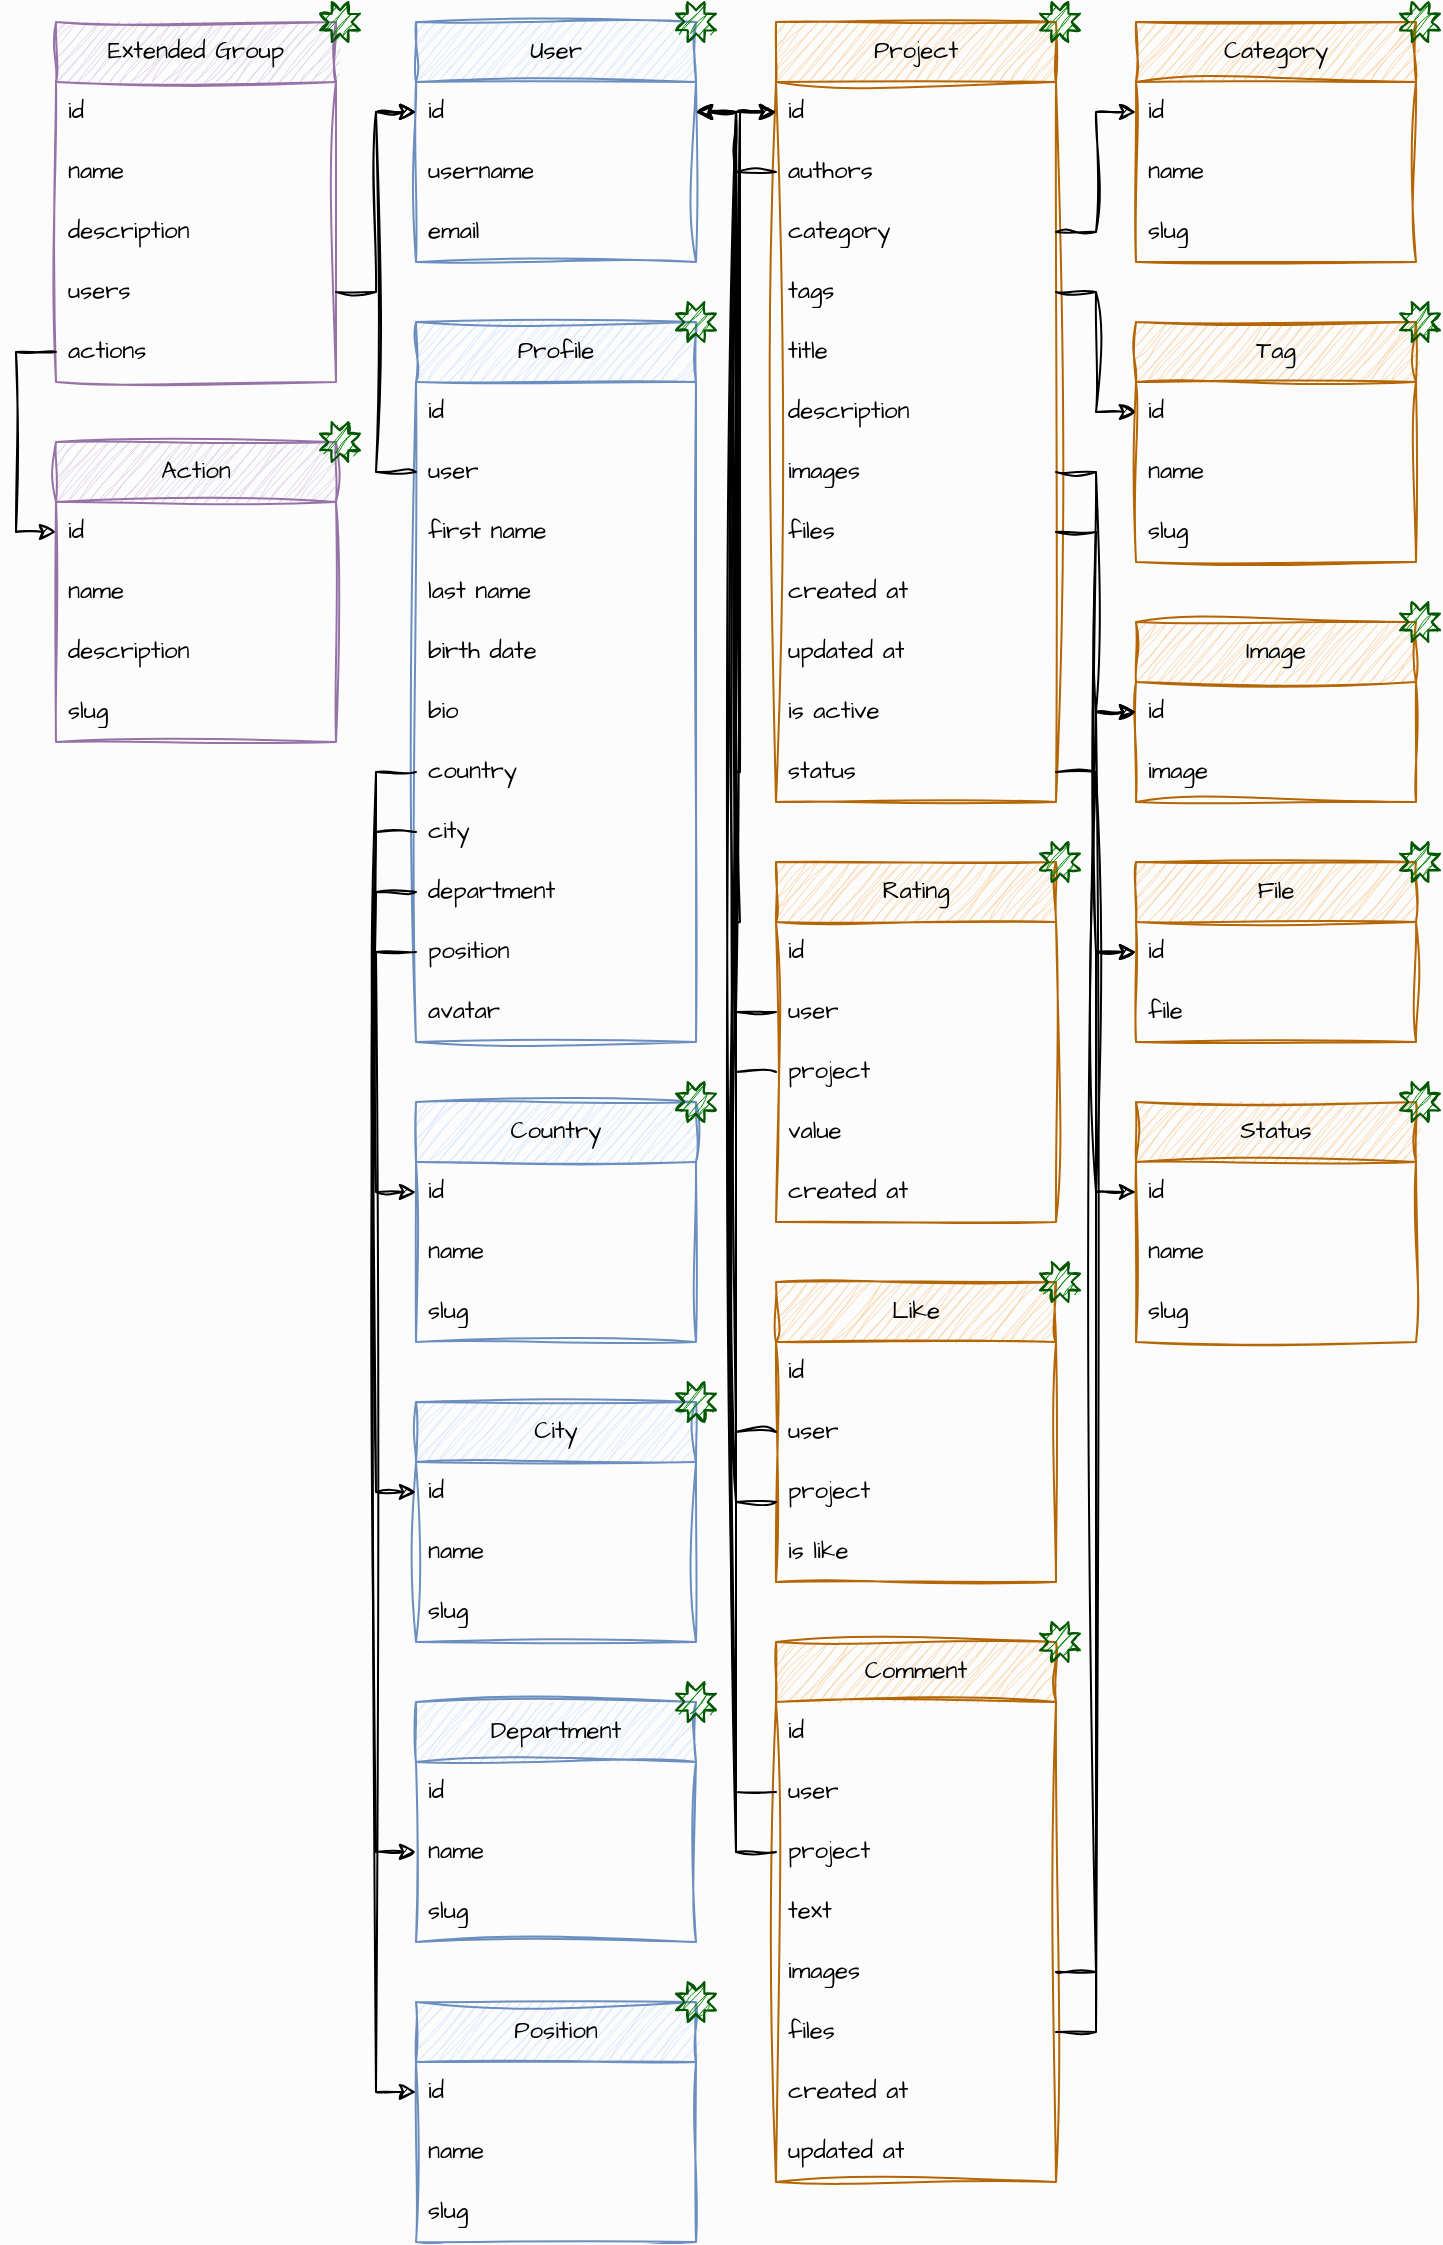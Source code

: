 <mxfile version="24.2.5" type="device">
  <diagram name="Страница — 1" id="JPJ8xOfAVHztfSYCcvvs">
    <mxGraphModel dx="-220" dy="772" grid="0" gridSize="10" guides="1" tooltips="1" connect="1" arrows="1" fold="1" page="1" pageScale="1" pageWidth="827" pageHeight="1169" background="#FCFCFC" math="0" shadow="0">
      <root>
        <mxCell id="0" />
        <mxCell id="1" parent="0" />
        <mxCell id="y0Vb2SsZbgW11PzWJIOH-1" value="Profile" style="swimlane;fontStyle=0;childLayout=stackLayout;horizontal=1;startSize=30;horizontalStack=0;resizeParent=1;resizeParentMax=0;resizeLast=0;collapsible=1;marginBottom=0;whiteSpace=wrap;html=1;hachureGap=4;fontFamily=Architects Daughter;fontSource=https%3A%2F%2Ffonts.googleapis.com%2Fcss%3Ffamily%3DArchitects%2BDaughter;rounded=0;shadow=0;glass=0;swimlaneLine=1;swimlaneFillColor=none;fillColor=#dae8fc;strokeColor=#6c8ebf;sketch=1;curveFitting=1;jiggle=2;" parent="1" vertex="1">
          <mxGeometry x="1928" y="180" width="140" height="360" as="geometry" />
        </mxCell>
        <mxCell id="y0Vb2SsZbgW11PzWJIOH-2" value="id" style="text;strokeColor=none;fillColor=none;align=left;verticalAlign=middle;spacingLeft=4;spacingRight=4;overflow=hidden;points=[[0,0.5],[1,0.5]];portConstraint=eastwest;rotatable=0;whiteSpace=wrap;html=1;fontFamily=Architects Daughter;fontSource=https%3A%2F%2Ffonts.googleapis.com%2Fcss%3Ffamily%3DArchitects%2BDaughter;sketch=1;curveFitting=1;jiggle=2;" parent="y0Vb2SsZbgW11PzWJIOH-1" vertex="1">
          <mxGeometry y="30" width="140" height="30" as="geometry" />
        </mxCell>
        <mxCell id="y0Vb2SsZbgW11PzWJIOH-33" value="user" style="text;strokeColor=none;fillColor=none;align=left;verticalAlign=middle;spacingLeft=4;spacingRight=4;overflow=hidden;points=[[0,0.5],[1,0.5]];portConstraint=eastwest;rotatable=0;whiteSpace=wrap;html=1;fontFamily=Architects Daughter;fontSource=https%3A%2F%2Ffonts.googleapis.com%2Fcss%3Ffamily%3DArchitects%2BDaughter;sketch=1;curveFitting=1;jiggle=2;" parent="y0Vb2SsZbgW11PzWJIOH-1" vertex="1">
          <mxGeometry y="60" width="140" height="30" as="geometry" />
        </mxCell>
        <mxCell id="y0Vb2SsZbgW11PzWJIOH-3" value="first name" style="text;strokeColor=none;fillColor=none;align=left;verticalAlign=middle;spacingLeft=4;spacingRight=4;overflow=hidden;points=[[0,0.5],[1,0.5]];portConstraint=eastwest;rotatable=0;whiteSpace=wrap;html=1;fontFamily=Architects Daughter;fontSource=https%3A%2F%2Ffonts.googleapis.com%2Fcss%3Ffamily%3DArchitects%2BDaughter;sketch=1;curveFitting=1;jiggle=2;" parent="y0Vb2SsZbgW11PzWJIOH-1" vertex="1">
          <mxGeometry y="90" width="140" height="30" as="geometry" />
        </mxCell>
        <mxCell id="y0Vb2SsZbgW11PzWJIOH-4" value="last name" style="text;strokeColor=none;fillColor=none;align=left;verticalAlign=middle;spacingLeft=4;spacingRight=4;overflow=hidden;points=[[0,0.5],[1,0.5]];portConstraint=eastwest;rotatable=0;whiteSpace=wrap;html=1;fontFamily=Architects Daughter;fontSource=https%3A%2F%2Ffonts.googleapis.com%2Fcss%3Ffamily%3DArchitects%2BDaughter;sketch=1;curveFitting=1;jiggle=2;" parent="y0Vb2SsZbgW11PzWJIOH-1" vertex="1">
          <mxGeometry y="120" width="140" height="30" as="geometry" />
        </mxCell>
        <mxCell id="y0Vb2SsZbgW11PzWJIOH-6" value="birth date" style="text;strokeColor=none;fillColor=none;align=left;verticalAlign=middle;spacingLeft=4;spacingRight=4;overflow=hidden;points=[[0,0.5],[1,0.5]];portConstraint=eastwest;rotatable=0;whiteSpace=wrap;html=1;fontFamily=Architects Daughter;fontSource=https%3A%2F%2Ffonts.googleapis.com%2Fcss%3Ffamily%3DArchitects%2BDaughter;sketch=1;curveFitting=1;jiggle=2;" parent="y0Vb2SsZbgW11PzWJIOH-1" vertex="1">
          <mxGeometry y="150" width="140" height="30" as="geometry" />
        </mxCell>
        <mxCell id="y0Vb2SsZbgW11PzWJIOH-11" value="bio" style="text;strokeColor=none;fillColor=none;align=left;verticalAlign=middle;spacingLeft=4;spacingRight=4;overflow=hidden;points=[[0,0.5],[1,0.5]];portConstraint=eastwest;rotatable=0;whiteSpace=wrap;html=1;fontFamily=Architects Daughter;fontSource=https%3A%2F%2Ffonts.googleapis.com%2Fcss%3Ffamily%3DArchitects%2BDaughter;sketch=1;curveFitting=1;jiggle=2;" parent="y0Vb2SsZbgW11PzWJIOH-1" vertex="1">
          <mxGeometry y="180" width="140" height="30" as="geometry" />
        </mxCell>
        <mxCell id="y0Vb2SsZbgW11PzWJIOH-9" value="country" style="text;strokeColor=none;fillColor=none;align=left;verticalAlign=middle;spacingLeft=4;spacingRight=4;overflow=hidden;points=[[0,0.5],[1,0.5]];portConstraint=eastwest;rotatable=0;whiteSpace=wrap;html=1;fontFamily=Architects Daughter;fontSource=https%3A%2F%2Ffonts.googleapis.com%2Fcss%3Ffamily%3DArchitects%2BDaughter;sketch=1;curveFitting=1;jiggle=2;" parent="y0Vb2SsZbgW11PzWJIOH-1" vertex="1">
          <mxGeometry y="210" width="140" height="30" as="geometry" />
        </mxCell>
        <mxCell id="y0Vb2SsZbgW11PzWJIOH-8" value="city" style="text;strokeColor=none;fillColor=none;align=left;verticalAlign=middle;spacingLeft=4;spacingRight=4;overflow=hidden;points=[[0,0.5],[1,0.5]];portConstraint=eastwest;rotatable=0;whiteSpace=wrap;html=1;fontFamily=Architects Daughter;fontSource=https%3A%2F%2Ffonts.googleapis.com%2Fcss%3Ffamily%3DArchitects%2BDaughter;sketch=1;curveFitting=1;jiggle=2;" parent="y0Vb2SsZbgW11PzWJIOH-1" vertex="1">
          <mxGeometry y="240" width="140" height="30" as="geometry" />
        </mxCell>
        <mxCell id="y0Vb2SsZbgW11PzWJIOH-7" value="department" style="text;strokeColor=none;fillColor=none;align=left;verticalAlign=middle;spacingLeft=4;spacingRight=4;overflow=hidden;points=[[0,0.5],[1,0.5]];portConstraint=eastwest;rotatable=0;whiteSpace=wrap;html=1;fontFamily=Architects Daughter;fontSource=https%3A%2F%2Ffonts.googleapis.com%2Fcss%3Ffamily%3DArchitects%2BDaughter;sketch=1;curveFitting=1;jiggle=2;" parent="y0Vb2SsZbgW11PzWJIOH-1" vertex="1">
          <mxGeometry y="270" width="140" height="30" as="geometry" />
        </mxCell>
        <mxCell id="y0Vb2SsZbgW11PzWJIOH-10" value="position" style="text;strokeColor=none;fillColor=none;align=left;verticalAlign=middle;spacingLeft=4;spacingRight=4;overflow=hidden;points=[[0,0.5],[1,0.5]];portConstraint=eastwest;rotatable=0;whiteSpace=wrap;html=1;fontFamily=Architects Daughter;fontSource=https%3A%2F%2Ffonts.googleapis.com%2Fcss%3Ffamily%3DArchitects%2BDaughter;sketch=1;curveFitting=1;jiggle=2;" parent="y0Vb2SsZbgW11PzWJIOH-1" vertex="1">
          <mxGeometry y="300" width="140" height="30" as="geometry" />
        </mxCell>
        <mxCell id="y0Vb2SsZbgW11PzWJIOH-5" value="avatar" style="text;strokeColor=none;fillColor=none;align=left;verticalAlign=middle;spacingLeft=4;spacingRight=4;overflow=hidden;points=[[0,0.5],[1,0.5]];portConstraint=eastwest;rotatable=0;whiteSpace=wrap;html=1;fontFamily=Architects Daughter;fontSource=https%3A%2F%2Ffonts.googleapis.com%2Fcss%3Ffamily%3DArchitects%2BDaughter;sketch=1;curveFitting=1;jiggle=2;" parent="y0Vb2SsZbgW11PzWJIOH-1" vertex="1">
          <mxGeometry y="330" width="140" height="30" as="geometry" />
        </mxCell>
        <mxCell id="y0Vb2SsZbgW11PzWJIOH-14" value="User" style="swimlane;fontStyle=0;childLayout=stackLayout;horizontal=1;startSize=30;horizontalStack=0;resizeParent=1;resizeParentMax=0;resizeLast=0;collapsible=1;marginBottom=0;whiteSpace=wrap;html=1;hachureGap=4;fontFamily=Architects Daughter;fontSource=https%3A%2F%2Ffonts.googleapis.com%2Fcss%3Ffamily%3DArchitects%2BDaughter;fillColor=#dae8fc;strokeColor=#6c8ebf;sketch=1;curveFitting=1;jiggle=2;" parent="1" vertex="1">
          <mxGeometry x="1928" y="30" width="140" height="120" as="geometry" />
        </mxCell>
        <mxCell id="y0Vb2SsZbgW11PzWJIOH-15" value="id" style="text;strokeColor=none;fillColor=none;align=left;verticalAlign=middle;spacingLeft=4;spacingRight=4;overflow=hidden;points=[[0,0.5],[1,0.5]];portConstraint=eastwest;rotatable=0;whiteSpace=wrap;html=1;fontFamily=Architects Daughter;fontSource=https%3A%2F%2Ffonts.googleapis.com%2Fcss%3Ffamily%3DArchitects%2BDaughter;sketch=1;curveFitting=1;jiggle=2;" parent="y0Vb2SsZbgW11PzWJIOH-14" vertex="1">
          <mxGeometry y="30" width="140" height="30" as="geometry" />
        </mxCell>
        <mxCell id="y0Vb2SsZbgW11PzWJIOH-17" value="username" style="text;strokeColor=none;fillColor=none;align=left;verticalAlign=middle;spacingLeft=4;spacingRight=4;overflow=hidden;points=[[0,0.5],[1,0.5]];portConstraint=eastwest;rotatable=0;whiteSpace=wrap;html=1;fontFamily=Architects Daughter;fontSource=https%3A%2F%2Ffonts.googleapis.com%2Fcss%3Ffamily%3DArchitects%2BDaughter;sketch=1;curveFitting=1;jiggle=2;" parent="y0Vb2SsZbgW11PzWJIOH-14" vertex="1">
          <mxGeometry y="60" width="140" height="30" as="geometry" />
        </mxCell>
        <mxCell id="y0Vb2SsZbgW11PzWJIOH-26" value="email" style="text;strokeColor=none;fillColor=none;align=left;verticalAlign=middle;spacingLeft=4;spacingRight=4;overflow=hidden;points=[[0,0.5],[1,0.5]];portConstraint=eastwest;rotatable=0;whiteSpace=wrap;html=1;fontFamily=Architects Daughter;fontSource=https%3A%2F%2Ffonts.googleapis.com%2Fcss%3Ffamily%3DArchitects%2BDaughter;sketch=1;curveFitting=1;jiggle=2;" parent="y0Vb2SsZbgW11PzWJIOH-14" vertex="1">
          <mxGeometry y="90" width="140" height="30" as="geometry" />
        </mxCell>
        <mxCell id="y0Vb2SsZbgW11PzWJIOH-29" value="Project" style="swimlane;fontStyle=0;childLayout=stackLayout;horizontal=1;startSize=30;horizontalStack=0;resizeParent=1;resizeParentMax=0;resizeLast=0;collapsible=1;marginBottom=0;whiteSpace=wrap;html=1;hachureGap=4;fontFamily=Architects Daughter;fontSource=https%3A%2F%2Ffonts.googleapis.com%2Fcss%3Ffamily%3DArchitects%2BDaughter;fillColor=#fad7ac;strokeColor=#b46504;sketch=1;curveFitting=1;jiggle=2;" parent="1" vertex="1">
          <mxGeometry x="2108" y="30" width="140" height="390" as="geometry" />
        </mxCell>
        <mxCell id="y0Vb2SsZbgW11PzWJIOH-30" value="id" style="text;strokeColor=none;fillColor=none;align=left;verticalAlign=middle;spacingLeft=4;spacingRight=4;overflow=hidden;points=[[0,0.5],[1,0.5]];portConstraint=eastwest;rotatable=0;whiteSpace=wrap;html=1;fontFamily=Architects Daughter;fontSource=https%3A%2F%2Ffonts.googleapis.com%2Fcss%3Ffamily%3DArchitects%2BDaughter;sketch=1;curveFitting=1;jiggle=2;" parent="y0Vb2SsZbgW11PzWJIOH-29" vertex="1">
          <mxGeometry y="30" width="140" height="30" as="geometry" />
        </mxCell>
        <mxCell id="y0Vb2SsZbgW11PzWJIOH-31" value="authors" style="text;strokeColor=none;fillColor=none;align=left;verticalAlign=middle;spacingLeft=4;spacingRight=4;overflow=hidden;points=[[0,0.5],[1,0.5]];portConstraint=eastwest;rotatable=0;whiteSpace=wrap;html=1;fontFamily=Architects Daughter;fontSource=https%3A%2F%2Ffonts.googleapis.com%2Fcss%3Ffamily%3DArchitects%2BDaughter;sketch=1;curveFitting=1;jiggle=2;" parent="y0Vb2SsZbgW11PzWJIOH-29" vertex="1">
          <mxGeometry y="60" width="140" height="30" as="geometry" />
        </mxCell>
        <mxCell id="y0Vb2SsZbgW11PzWJIOH-106" value="category" style="text;strokeColor=none;fillColor=none;align=left;verticalAlign=middle;spacingLeft=4;spacingRight=4;overflow=hidden;points=[[0,0.5],[1,0.5]];portConstraint=eastwest;rotatable=0;whiteSpace=wrap;html=1;fontFamily=Architects Daughter;fontSource=https%3A%2F%2Ffonts.googleapis.com%2Fcss%3Ffamily%3DArchitects%2BDaughter;sketch=1;curveFitting=1;jiggle=2;" parent="y0Vb2SsZbgW11PzWJIOH-29" vertex="1">
          <mxGeometry y="90" width="140" height="30" as="geometry" />
        </mxCell>
        <mxCell id="y0Vb2SsZbgW11PzWJIOH-107" value="tags" style="text;strokeColor=none;fillColor=none;align=left;verticalAlign=middle;spacingLeft=4;spacingRight=4;overflow=hidden;points=[[0,0.5],[1,0.5]];portConstraint=eastwest;rotatable=0;whiteSpace=wrap;html=1;fontFamily=Architects Daughter;fontSource=https%3A%2F%2Ffonts.googleapis.com%2Fcss%3Ffamily%3DArchitects%2BDaughter;sketch=1;curveFitting=1;jiggle=2;" parent="y0Vb2SsZbgW11PzWJIOH-29" vertex="1">
          <mxGeometry y="120" width="140" height="30" as="geometry" />
        </mxCell>
        <mxCell id="y0Vb2SsZbgW11PzWJIOH-35" value="title" style="text;strokeColor=none;fillColor=none;align=left;verticalAlign=middle;spacingLeft=4;spacingRight=4;overflow=hidden;points=[[0,0.5],[1,0.5]];portConstraint=eastwest;rotatable=0;whiteSpace=wrap;html=1;fontFamily=Architects Daughter;fontSource=https%3A%2F%2Ffonts.googleapis.com%2Fcss%3Ffamily%3DArchitects%2BDaughter;sketch=1;curveFitting=1;jiggle=2;" parent="y0Vb2SsZbgW11PzWJIOH-29" vertex="1">
          <mxGeometry y="150" width="140" height="30" as="geometry" />
        </mxCell>
        <mxCell id="y0Vb2SsZbgW11PzWJIOH-32" value="description" style="text;strokeColor=none;fillColor=none;align=left;verticalAlign=middle;spacingLeft=4;spacingRight=4;overflow=hidden;points=[[0,0.5],[1,0.5]];portConstraint=eastwest;rotatable=0;whiteSpace=wrap;html=1;fontFamily=Architects Daughter;fontSource=https%3A%2F%2Ffonts.googleapis.com%2Fcss%3Ffamily%3DArchitects%2BDaughter;sketch=1;curveFitting=1;jiggle=2;" parent="y0Vb2SsZbgW11PzWJIOH-29" vertex="1">
          <mxGeometry y="180" width="140" height="30" as="geometry" />
        </mxCell>
        <mxCell id="y0Vb2SsZbgW11PzWJIOH-36" value="images" style="text;strokeColor=none;fillColor=none;align=left;verticalAlign=middle;spacingLeft=4;spacingRight=4;overflow=hidden;points=[[0,0.5],[1,0.5]];portConstraint=eastwest;rotatable=0;whiteSpace=wrap;html=1;fontFamily=Architects Daughter;fontSource=https%3A%2F%2Ffonts.googleapis.com%2Fcss%3Ffamily%3DArchitects%2BDaughter;sketch=1;curveFitting=1;jiggle=2;" parent="y0Vb2SsZbgW11PzWJIOH-29" vertex="1">
          <mxGeometry y="210" width="140" height="30" as="geometry" />
        </mxCell>
        <mxCell id="y0Vb2SsZbgW11PzWJIOH-41" value="files" style="text;strokeColor=none;fillColor=none;align=left;verticalAlign=middle;spacingLeft=4;spacingRight=4;overflow=hidden;points=[[0,0.5],[1,0.5]];portConstraint=eastwest;rotatable=0;whiteSpace=wrap;html=1;fontFamily=Architects Daughter;fontSource=https%3A%2F%2Ffonts.googleapis.com%2Fcss%3Ffamily%3DArchitects%2BDaughter;sketch=1;curveFitting=1;jiggle=2;" parent="y0Vb2SsZbgW11PzWJIOH-29" vertex="1">
          <mxGeometry y="240" width="140" height="30" as="geometry" />
        </mxCell>
        <mxCell id="y0Vb2SsZbgW11PzWJIOH-37" value="created at" style="text;strokeColor=none;fillColor=none;align=left;verticalAlign=middle;spacingLeft=4;spacingRight=4;overflow=hidden;points=[[0,0.5],[1,0.5]];portConstraint=eastwest;rotatable=0;whiteSpace=wrap;html=1;fontFamily=Architects Daughter;fontSource=https%3A%2F%2Ffonts.googleapis.com%2Fcss%3Ffamily%3DArchitects%2BDaughter;sketch=1;curveFitting=1;jiggle=2;" parent="y0Vb2SsZbgW11PzWJIOH-29" vertex="1">
          <mxGeometry y="270" width="140" height="30" as="geometry" />
        </mxCell>
        <mxCell id="fYtlHIG4twoXJl1Ltpbn-21" value="updated at" style="text;strokeColor=none;fillColor=none;align=left;verticalAlign=middle;spacingLeft=4;spacingRight=4;overflow=hidden;points=[[0,0.5],[1,0.5]];portConstraint=eastwest;rotatable=0;whiteSpace=wrap;html=1;fontFamily=Architects Daughter;fontSource=https%3A%2F%2Ffonts.googleapis.com%2Fcss%3Ffamily%3DArchitects%2BDaughter;sketch=1;curveFitting=1;jiggle=2;" parent="y0Vb2SsZbgW11PzWJIOH-29" vertex="1">
          <mxGeometry y="300" width="140" height="30" as="geometry" />
        </mxCell>
        <mxCell id="fYtlHIG4twoXJl1Ltpbn-24" value="is active" style="text;strokeColor=none;fillColor=none;align=left;verticalAlign=middle;spacingLeft=4;spacingRight=4;overflow=hidden;points=[[0,0.5],[1,0.5]];portConstraint=eastwest;rotatable=0;whiteSpace=wrap;html=1;fontFamily=Architects Daughter;fontSource=https%3A%2F%2Ffonts.googleapis.com%2Fcss%3Ffamily%3DArchitects%2BDaughter;sketch=1;curveFitting=1;jiggle=2;" parent="y0Vb2SsZbgW11PzWJIOH-29" vertex="1">
          <mxGeometry y="330" width="140" height="30" as="geometry" />
        </mxCell>
        <mxCell id="NNn-cE8_5RjKNBGo5pzt-87" value="status" style="text;strokeColor=none;fillColor=none;align=left;verticalAlign=middle;spacingLeft=4;spacingRight=4;overflow=hidden;points=[[0,0.5],[1,0.5]];portConstraint=eastwest;rotatable=0;whiteSpace=wrap;html=1;fontFamily=Architects Daughter;fontSource=https%3A%2F%2Ffonts.googleapis.com%2Fcss%3Ffamily%3DArchitects%2BDaughter;sketch=1;curveFitting=1;jiggle=2;" parent="y0Vb2SsZbgW11PzWJIOH-29" vertex="1">
          <mxGeometry y="360" width="140" height="30" as="geometry" />
        </mxCell>
        <mxCell id="y0Vb2SsZbgW11PzWJIOH-42" value="Rating" style="swimlane;fontStyle=0;childLayout=stackLayout;horizontal=1;startSize=30;horizontalStack=0;resizeParent=1;resizeParentMax=0;resizeLast=0;collapsible=1;marginBottom=0;whiteSpace=wrap;html=1;hachureGap=4;fontFamily=Architects Daughter;fontSource=https%3A%2F%2Ffonts.googleapis.com%2Fcss%3Ffamily%3DArchitects%2BDaughter;fillColor=#fad7ac;strokeColor=#b46504;sketch=1;curveFitting=1;jiggle=2;" parent="1" vertex="1">
          <mxGeometry x="2108" y="450" width="140" height="180" as="geometry" />
        </mxCell>
        <mxCell id="y0Vb2SsZbgW11PzWJIOH-43" value="id" style="text;strokeColor=none;fillColor=none;align=left;verticalAlign=middle;spacingLeft=4;spacingRight=4;overflow=hidden;points=[[0,0.5],[1,0.5]];portConstraint=eastwest;rotatable=0;whiteSpace=wrap;html=1;fontFamily=Architects Daughter;fontSource=https%3A%2F%2Ffonts.googleapis.com%2Fcss%3Ffamily%3DArchitects%2BDaughter;sketch=1;curveFitting=1;jiggle=2;" parent="y0Vb2SsZbgW11PzWJIOH-42" vertex="1">
          <mxGeometry y="30" width="140" height="30" as="geometry" />
        </mxCell>
        <mxCell id="y0Vb2SsZbgW11PzWJIOH-44" value="user" style="text;strokeColor=none;fillColor=none;align=left;verticalAlign=middle;spacingLeft=4;spacingRight=4;overflow=hidden;points=[[0,0.5],[1,0.5]];portConstraint=eastwest;rotatable=0;whiteSpace=wrap;html=1;fontFamily=Architects Daughter;fontSource=https%3A%2F%2Ffonts.googleapis.com%2Fcss%3Ffamily%3DArchitects%2BDaughter;sketch=1;curveFitting=1;jiggle=2;" parent="y0Vb2SsZbgW11PzWJIOH-42" vertex="1">
          <mxGeometry y="60" width="140" height="30" as="geometry" />
        </mxCell>
        <mxCell id="y0Vb2SsZbgW11PzWJIOH-45" value="project" style="text;strokeColor=none;fillColor=none;align=left;verticalAlign=middle;spacingLeft=4;spacingRight=4;overflow=hidden;points=[[0,0.5],[1,0.5]];portConstraint=eastwest;rotatable=0;whiteSpace=wrap;html=1;fontFamily=Architects Daughter;fontSource=https%3A%2F%2Ffonts.googleapis.com%2Fcss%3Ffamily%3DArchitects%2BDaughter;sketch=1;curveFitting=1;jiggle=2;" parent="y0Vb2SsZbgW11PzWJIOH-42" vertex="1">
          <mxGeometry y="90" width="140" height="30" as="geometry" />
        </mxCell>
        <mxCell id="y0Vb2SsZbgW11PzWJIOH-48" value="value" style="text;strokeColor=none;fillColor=none;align=left;verticalAlign=middle;spacingLeft=4;spacingRight=4;overflow=hidden;points=[[0,0.5],[1,0.5]];portConstraint=eastwest;rotatable=0;whiteSpace=wrap;html=1;fontFamily=Architects Daughter;fontSource=https%3A%2F%2Ffonts.googleapis.com%2Fcss%3Ffamily%3DArchitects%2BDaughter;sketch=1;curveFitting=1;jiggle=2;" parent="y0Vb2SsZbgW11PzWJIOH-42" vertex="1">
          <mxGeometry y="120" width="140" height="30" as="geometry" />
        </mxCell>
        <mxCell id="y0Vb2SsZbgW11PzWJIOH-49" value="created at" style="text;strokeColor=none;fillColor=none;align=left;verticalAlign=middle;spacingLeft=4;spacingRight=4;overflow=hidden;points=[[0,0.5],[1,0.5]];portConstraint=eastwest;rotatable=0;whiteSpace=wrap;html=1;fontFamily=Architects Daughter;fontSource=https%3A%2F%2Ffonts.googleapis.com%2Fcss%3Ffamily%3DArchitects%2BDaughter;sketch=1;curveFitting=1;jiggle=2;" parent="y0Vb2SsZbgW11PzWJIOH-42" vertex="1">
          <mxGeometry y="150" width="140" height="30" as="geometry" />
        </mxCell>
        <mxCell id="y0Vb2SsZbgW11PzWJIOH-52" value="Like" style="swimlane;fontStyle=0;childLayout=stackLayout;horizontal=1;startSize=30;horizontalStack=0;resizeParent=1;resizeParentMax=0;resizeLast=0;collapsible=1;marginBottom=0;whiteSpace=wrap;html=1;hachureGap=4;fontFamily=Architects Daughter;fontSource=https%3A%2F%2Ffonts.googleapis.com%2Fcss%3Ffamily%3DArchitects%2BDaughter;fillColor=#fad7ac;strokeColor=#b46504;sketch=1;curveFitting=1;jiggle=2;" parent="1" vertex="1">
          <mxGeometry x="2108" y="660" width="140" height="150" as="geometry" />
        </mxCell>
        <mxCell id="y0Vb2SsZbgW11PzWJIOH-53" value="id" style="text;strokeColor=none;fillColor=none;align=left;verticalAlign=middle;spacingLeft=4;spacingRight=4;overflow=hidden;points=[[0,0.5],[1,0.5]];portConstraint=eastwest;rotatable=0;whiteSpace=wrap;html=1;fontFamily=Architects Daughter;fontSource=https%3A%2F%2Ffonts.googleapis.com%2Fcss%3Ffamily%3DArchitects%2BDaughter;sketch=1;curveFitting=1;jiggle=2;" parent="y0Vb2SsZbgW11PzWJIOH-52" vertex="1">
          <mxGeometry y="30" width="140" height="30" as="geometry" />
        </mxCell>
        <mxCell id="y0Vb2SsZbgW11PzWJIOH-54" value="user" style="text;strokeColor=none;fillColor=none;align=left;verticalAlign=middle;spacingLeft=4;spacingRight=4;overflow=hidden;points=[[0,0.5],[1,0.5]];portConstraint=eastwest;rotatable=0;whiteSpace=wrap;html=1;fontFamily=Architects Daughter;fontSource=https%3A%2F%2Ffonts.googleapis.com%2Fcss%3Ffamily%3DArchitects%2BDaughter;sketch=1;curveFitting=1;jiggle=2;" parent="y0Vb2SsZbgW11PzWJIOH-52" vertex="1">
          <mxGeometry y="60" width="140" height="30" as="geometry" />
        </mxCell>
        <mxCell id="y0Vb2SsZbgW11PzWJIOH-55" value="project" style="text;strokeColor=none;fillColor=none;align=left;verticalAlign=middle;spacingLeft=4;spacingRight=4;overflow=hidden;points=[[0,0.5],[1,0.5]];portConstraint=eastwest;rotatable=0;whiteSpace=wrap;html=1;fontFamily=Architects Daughter;fontSource=https%3A%2F%2Ffonts.googleapis.com%2Fcss%3Ffamily%3DArchitects%2BDaughter;sketch=1;curveFitting=1;jiggle=2;" parent="y0Vb2SsZbgW11PzWJIOH-52" vertex="1">
          <mxGeometry y="90" width="140" height="30" as="geometry" />
        </mxCell>
        <mxCell id="NNn-cE8_5RjKNBGo5pzt-110" value="is like" style="text;strokeColor=none;fillColor=none;align=left;verticalAlign=middle;spacingLeft=4;spacingRight=4;overflow=hidden;points=[[0,0.5],[1,0.5]];portConstraint=eastwest;rotatable=0;whiteSpace=wrap;html=1;fontFamily=Architects Daughter;fontSource=https%3A%2F%2Ffonts.googleapis.com%2Fcss%3Ffamily%3DArchitects%2BDaughter;sketch=1;curveFitting=1;jiggle=2;" parent="y0Vb2SsZbgW11PzWJIOH-52" vertex="1">
          <mxGeometry y="120" width="140" height="30" as="geometry" />
        </mxCell>
        <mxCell id="y0Vb2SsZbgW11PzWJIOH-74" value="Comment" style="swimlane;fontStyle=0;childLayout=stackLayout;horizontal=1;startSize=30;horizontalStack=0;resizeParent=1;resizeParentMax=0;resizeLast=0;collapsible=1;marginBottom=0;whiteSpace=wrap;html=1;hachureGap=4;fontFamily=Architects Daughter;fontSource=https%3A%2F%2Ffonts.googleapis.com%2Fcss%3Ffamily%3DArchitects%2BDaughter;fillColor=#fad7ac;strokeColor=#b46504;sketch=1;curveFitting=1;jiggle=2;" parent="1" vertex="1">
          <mxGeometry x="2108" y="840" width="140" height="270" as="geometry" />
        </mxCell>
        <mxCell id="y0Vb2SsZbgW11PzWJIOH-75" value="id" style="text;strokeColor=none;fillColor=none;align=left;verticalAlign=middle;spacingLeft=4;spacingRight=4;overflow=hidden;points=[[0,0.5],[1,0.5]];portConstraint=eastwest;rotatable=0;whiteSpace=wrap;html=1;fontFamily=Architects Daughter;fontSource=https%3A%2F%2Ffonts.googleapis.com%2Fcss%3Ffamily%3DArchitects%2BDaughter;sketch=1;curveFitting=1;jiggle=2;" parent="y0Vb2SsZbgW11PzWJIOH-74" vertex="1">
          <mxGeometry y="30" width="140" height="30" as="geometry" />
        </mxCell>
        <mxCell id="y0Vb2SsZbgW11PzWJIOH-76" value="user" style="text;strokeColor=none;fillColor=none;align=left;verticalAlign=middle;spacingLeft=4;spacingRight=4;overflow=hidden;points=[[0,0.5],[1,0.5]];portConstraint=eastwest;rotatable=0;whiteSpace=wrap;html=1;fontFamily=Architects Daughter;fontSource=https%3A%2F%2Ffonts.googleapis.com%2Fcss%3Ffamily%3DArchitects%2BDaughter;sketch=1;curveFitting=1;jiggle=2;" parent="y0Vb2SsZbgW11PzWJIOH-74" vertex="1">
          <mxGeometry y="60" width="140" height="30" as="geometry" />
        </mxCell>
        <mxCell id="y0Vb2SsZbgW11PzWJIOH-78" value="project" style="text;strokeColor=none;fillColor=none;align=left;verticalAlign=middle;spacingLeft=4;spacingRight=4;overflow=hidden;points=[[0,0.5],[1,0.5]];portConstraint=eastwest;rotatable=0;whiteSpace=wrap;html=1;fontFamily=Architects Daughter;fontSource=https%3A%2F%2Ffonts.googleapis.com%2Fcss%3Ffamily%3DArchitects%2BDaughter;sketch=1;curveFitting=1;jiggle=2;" parent="y0Vb2SsZbgW11PzWJIOH-74" vertex="1">
          <mxGeometry y="90" width="140" height="30" as="geometry" />
        </mxCell>
        <mxCell id="y0Vb2SsZbgW11PzWJIOH-77" value="text" style="text;strokeColor=none;fillColor=none;align=left;verticalAlign=middle;spacingLeft=4;spacingRight=4;overflow=hidden;points=[[0,0.5],[1,0.5]];portConstraint=eastwest;rotatable=0;whiteSpace=wrap;html=1;fontFamily=Architects Daughter;fontSource=https%3A%2F%2Ffonts.googleapis.com%2Fcss%3Ffamily%3DArchitects%2BDaughter;sketch=1;curveFitting=1;jiggle=2;" parent="y0Vb2SsZbgW11PzWJIOH-74" vertex="1">
          <mxGeometry y="120" width="140" height="30" as="geometry" />
        </mxCell>
        <mxCell id="y0Vb2SsZbgW11PzWJIOH-79" value="images" style="text;strokeColor=none;fillColor=none;align=left;verticalAlign=middle;spacingLeft=4;spacingRight=4;overflow=hidden;points=[[0,0.5],[1,0.5]];portConstraint=eastwest;rotatable=0;whiteSpace=wrap;html=1;fontFamily=Architects Daughter;fontSource=https%3A%2F%2Ffonts.googleapis.com%2Fcss%3Ffamily%3DArchitects%2BDaughter;sketch=1;curveFitting=1;jiggle=2;" parent="y0Vb2SsZbgW11PzWJIOH-74" vertex="1">
          <mxGeometry y="150" width="140" height="30" as="geometry" />
        </mxCell>
        <mxCell id="y0Vb2SsZbgW11PzWJIOH-80" value="files" style="text;strokeColor=none;fillColor=none;align=left;verticalAlign=middle;spacingLeft=4;spacingRight=4;overflow=hidden;points=[[0,0.5],[1,0.5]];portConstraint=eastwest;rotatable=0;whiteSpace=wrap;html=1;fontFamily=Architects Daughter;fontSource=https%3A%2F%2Ffonts.googleapis.com%2Fcss%3Ffamily%3DArchitects%2BDaughter;sketch=1;curveFitting=1;jiggle=2;" parent="y0Vb2SsZbgW11PzWJIOH-74" vertex="1">
          <mxGeometry y="180" width="140" height="30" as="geometry" />
        </mxCell>
        <mxCell id="y0Vb2SsZbgW11PzWJIOH-81" value="created at" style="text;strokeColor=none;fillColor=none;align=left;verticalAlign=middle;spacingLeft=4;spacingRight=4;overflow=hidden;points=[[0,0.5],[1,0.5]];portConstraint=eastwest;rotatable=0;whiteSpace=wrap;html=1;fontFamily=Architects Daughter;fontSource=https%3A%2F%2Ffonts.googleapis.com%2Fcss%3Ffamily%3DArchitects%2BDaughter;sketch=1;curveFitting=1;jiggle=2;" parent="y0Vb2SsZbgW11PzWJIOH-74" vertex="1">
          <mxGeometry y="210" width="140" height="30" as="geometry" />
        </mxCell>
        <mxCell id="fYtlHIG4twoXJl1Ltpbn-23" value="updated at" style="text;strokeColor=none;fillColor=none;align=left;verticalAlign=middle;spacingLeft=4;spacingRight=4;overflow=hidden;points=[[0,0.5],[1,0.5]];portConstraint=eastwest;rotatable=0;whiteSpace=wrap;html=1;fontFamily=Architects Daughter;fontSource=https%3A%2F%2Ffonts.googleapis.com%2Fcss%3Ffamily%3DArchitects%2BDaughter;sketch=1;curveFitting=1;jiggle=2;" parent="y0Vb2SsZbgW11PzWJIOH-74" vertex="1">
          <mxGeometry y="240" width="140" height="30" as="geometry" />
        </mxCell>
        <mxCell id="y0Vb2SsZbgW11PzWJIOH-84" value="Category" style="swimlane;fontStyle=0;childLayout=stackLayout;horizontal=1;startSize=30;horizontalStack=0;resizeParent=1;resizeParentMax=0;resizeLast=0;collapsible=1;marginBottom=0;whiteSpace=wrap;html=1;hachureGap=4;fontFamily=Architects Daughter;fontSource=https%3A%2F%2Ffonts.googleapis.com%2Fcss%3Ffamily%3DArchitects%2BDaughter;fillColor=#fad7ac;strokeColor=#b46504;sketch=1;curveFitting=1;jiggle=2;" parent="1" vertex="1">
          <mxGeometry x="2288" y="30" width="140" height="120" as="geometry" />
        </mxCell>
        <mxCell id="y0Vb2SsZbgW11PzWJIOH-85" value="id" style="text;strokeColor=none;fillColor=none;align=left;verticalAlign=middle;spacingLeft=4;spacingRight=4;overflow=hidden;points=[[0,0.5],[1,0.5]];portConstraint=eastwest;rotatable=0;whiteSpace=wrap;html=1;fontFamily=Architects Daughter;fontSource=https%3A%2F%2Ffonts.googleapis.com%2Fcss%3Ffamily%3DArchitects%2BDaughter;sketch=1;curveFitting=1;jiggle=2;" parent="y0Vb2SsZbgW11PzWJIOH-84" vertex="1">
          <mxGeometry y="30" width="140" height="30" as="geometry" />
        </mxCell>
        <mxCell id="y0Vb2SsZbgW11PzWJIOH-86" value="name" style="text;strokeColor=none;fillColor=none;align=left;verticalAlign=middle;spacingLeft=4;spacingRight=4;overflow=hidden;points=[[0,0.5],[1,0.5]];portConstraint=eastwest;rotatable=0;whiteSpace=wrap;html=1;fontFamily=Architects Daughter;fontSource=https%3A%2F%2Ffonts.googleapis.com%2Fcss%3Ffamily%3DArchitects%2BDaughter;sketch=1;curveFitting=1;jiggle=2;" parent="y0Vb2SsZbgW11PzWJIOH-84" vertex="1">
          <mxGeometry y="60" width="140" height="30" as="geometry" />
        </mxCell>
        <mxCell id="y0Vb2SsZbgW11PzWJIOH-87" value="slug" style="text;strokeColor=none;fillColor=none;align=left;verticalAlign=middle;spacingLeft=4;spacingRight=4;overflow=hidden;points=[[0,0.5],[1,0.5]];portConstraint=eastwest;rotatable=0;whiteSpace=wrap;html=1;fontFamily=Architects Daughter;fontSource=https%3A%2F%2Ffonts.googleapis.com%2Fcss%3Ffamily%3DArchitects%2BDaughter;sketch=1;curveFitting=1;jiggle=2;" parent="y0Vb2SsZbgW11PzWJIOH-84" vertex="1">
          <mxGeometry y="90" width="140" height="30" as="geometry" />
        </mxCell>
        <mxCell id="y0Vb2SsZbgW11PzWJIOH-88" value="Tag" style="swimlane;fontStyle=0;childLayout=stackLayout;horizontal=1;startSize=30;horizontalStack=0;resizeParent=1;resizeParentMax=0;resizeLast=0;collapsible=1;marginBottom=0;whiteSpace=wrap;html=1;hachureGap=4;fontFamily=Architects Daughter;fontSource=https%3A%2F%2Ffonts.googleapis.com%2Fcss%3Ffamily%3DArchitects%2BDaughter;fillColor=#fad7ac;strokeColor=#b46504;sketch=1;curveFitting=1;jiggle=2;" parent="1" vertex="1">
          <mxGeometry x="2288" y="180" width="140" height="120" as="geometry" />
        </mxCell>
        <mxCell id="y0Vb2SsZbgW11PzWJIOH-89" value="id" style="text;strokeColor=none;fillColor=none;align=left;verticalAlign=middle;spacingLeft=4;spacingRight=4;overflow=hidden;points=[[0,0.5],[1,0.5]];portConstraint=eastwest;rotatable=0;whiteSpace=wrap;html=1;fontFamily=Architects Daughter;fontSource=https%3A%2F%2Ffonts.googleapis.com%2Fcss%3Ffamily%3DArchitects%2BDaughter;sketch=1;curveFitting=1;jiggle=2;" parent="y0Vb2SsZbgW11PzWJIOH-88" vertex="1">
          <mxGeometry y="30" width="140" height="30" as="geometry" />
        </mxCell>
        <mxCell id="y0Vb2SsZbgW11PzWJIOH-90" value="name" style="text;strokeColor=none;fillColor=none;align=left;verticalAlign=middle;spacingLeft=4;spacingRight=4;overflow=hidden;points=[[0,0.5],[1,0.5]];portConstraint=eastwest;rotatable=0;whiteSpace=wrap;html=1;fontFamily=Architects Daughter;fontSource=https%3A%2F%2Ffonts.googleapis.com%2Fcss%3Ffamily%3DArchitects%2BDaughter;sketch=1;curveFitting=1;jiggle=2;" parent="y0Vb2SsZbgW11PzWJIOH-88" vertex="1">
          <mxGeometry y="60" width="140" height="30" as="geometry" />
        </mxCell>
        <mxCell id="y0Vb2SsZbgW11PzWJIOH-91" value="slug" style="text;strokeColor=none;fillColor=none;align=left;verticalAlign=middle;spacingLeft=4;spacingRight=4;overflow=hidden;points=[[0,0.5],[1,0.5]];portConstraint=eastwest;rotatable=0;whiteSpace=wrap;html=1;fontFamily=Architects Daughter;fontSource=https%3A%2F%2Ffonts.googleapis.com%2Fcss%3Ffamily%3DArchitects%2BDaughter;sketch=1;curveFitting=1;jiggle=2;" parent="y0Vb2SsZbgW11PzWJIOH-88" vertex="1">
          <mxGeometry y="90" width="140" height="30" as="geometry" />
        </mxCell>
        <mxCell id="fYtlHIG4twoXJl1Ltpbn-1" value="Extended Group" style="swimlane;fontStyle=0;childLayout=stackLayout;horizontal=1;startSize=30;horizontalStack=0;resizeParent=1;resizeParentMax=0;resizeLast=0;collapsible=1;marginBottom=0;whiteSpace=wrap;html=1;hachureGap=4;fontFamily=Architects Daughter;fontSource=https%3A%2F%2Ffonts.googleapis.com%2Fcss%3Ffamily%3DArchitects%2BDaughter;fillColor=#e1d5e7;strokeColor=#9673a6;sketch=1;curveFitting=1;jiggle=2;" parent="1" vertex="1">
          <mxGeometry x="1748" y="30" width="140" height="180" as="geometry" />
        </mxCell>
        <mxCell id="fYtlHIG4twoXJl1Ltpbn-2" value="id" style="text;strokeColor=none;fillColor=none;align=left;verticalAlign=middle;spacingLeft=4;spacingRight=4;overflow=hidden;points=[[0,0.5],[1,0.5]];portConstraint=eastwest;rotatable=0;whiteSpace=wrap;html=1;fontFamily=Architects Daughter;fontSource=https%3A%2F%2Ffonts.googleapis.com%2Fcss%3Ffamily%3DArchitects%2BDaughter;sketch=1;curveFitting=1;jiggle=2;" parent="fYtlHIG4twoXJl1Ltpbn-1" vertex="1">
          <mxGeometry y="30" width="140" height="30" as="geometry" />
        </mxCell>
        <mxCell id="fYtlHIG4twoXJl1Ltpbn-3" value="name" style="text;strokeColor=none;fillColor=none;align=left;verticalAlign=middle;spacingLeft=4;spacingRight=4;overflow=hidden;points=[[0,0.5],[1,0.5]];portConstraint=eastwest;rotatable=0;whiteSpace=wrap;html=1;fontFamily=Architects Daughter;fontSource=https%3A%2F%2Ffonts.googleapis.com%2Fcss%3Ffamily%3DArchitects%2BDaughter;sketch=1;curveFitting=1;jiggle=2;" parent="fYtlHIG4twoXJl1Ltpbn-1" vertex="1">
          <mxGeometry y="60" width="140" height="30" as="geometry" />
        </mxCell>
        <mxCell id="fYtlHIG4twoXJl1Ltpbn-11" value="description" style="text;strokeColor=none;fillColor=none;align=left;verticalAlign=middle;spacingLeft=4;spacingRight=4;overflow=hidden;points=[[0,0.5],[1,0.5]];portConstraint=eastwest;rotatable=0;whiteSpace=wrap;html=1;fontFamily=Architects Daughter;fontSource=https%3A%2F%2Ffonts.googleapis.com%2Fcss%3Ffamily%3DArchitects%2BDaughter;sketch=1;curveFitting=1;jiggle=2;" parent="fYtlHIG4twoXJl1Ltpbn-1" vertex="1">
          <mxGeometry y="90" width="140" height="30" as="geometry" />
        </mxCell>
        <mxCell id="fYtlHIG4twoXJl1Ltpbn-4" value="users" style="text;strokeColor=none;fillColor=none;align=left;verticalAlign=middle;spacingLeft=4;spacingRight=4;overflow=hidden;points=[[0,0.5],[1,0.5]];portConstraint=eastwest;rotatable=0;whiteSpace=wrap;html=1;fontFamily=Architects Daughter;fontSource=https%3A%2F%2Ffonts.googleapis.com%2Fcss%3Ffamily%3DArchitects%2BDaughter;sketch=1;curveFitting=1;jiggle=2;" parent="fYtlHIG4twoXJl1Ltpbn-1" vertex="1">
          <mxGeometry y="120" width="140" height="30" as="geometry" />
        </mxCell>
        <mxCell id="fYtlHIG4twoXJl1Ltpbn-5" value="actions" style="text;strokeColor=none;fillColor=none;align=left;verticalAlign=middle;spacingLeft=4;spacingRight=4;overflow=hidden;points=[[0,0.5],[1,0.5]];portConstraint=eastwest;rotatable=0;whiteSpace=wrap;html=1;fontFamily=Architects Daughter;fontSource=https%3A%2F%2Ffonts.googleapis.com%2Fcss%3Ffamily%3DArchitects%2BDaughter;sketch=1;curveFitting=1;jiggle=2;" parent="fYtlHIG4twoXJl1Ltpbn-1" vertex="1">
          <mxGeometry y="150" width="140" height="30" as="geometry" />
        </mxCell>
        <mxCell id="fYtlHIG4twoXJl1Ltpbn-6" value="Action" style="swimlane;fontStyle=0;childLayout=stackLayout;horizontal=1;startSize=30;horizontalStack=0;resizeParent=1;resizeParentMax=0;resizeLast=0;collapsible=1;marginBottom=0;whiteSpace=wrap;html=1;hachureGap=4;fontFamily=Architects Daughter;fontSource=https%3A%2F%2Ffonts.googleapis.com%2Fcss%3Ffamily%3DArchitects%2BDaughter;fillColor=#e1d5e7;strokeColor=#9673a6;sketch=1;curveFitting=1;jiggle=2;" parent="1" vertex="1">
          <mxGeometry x="1748" y="240" width="140" height="150" as="geometry" />
        </mxCell>
        <mxCell id="fYtlHIG4twoXJl1Ltpbn-7" value="id" style="text;strokeColor=none;fillColor=none;align=left;verticalAlign=middle;spacingLeft=4;spacingRight=4;overflow=hidden;points=[[0,0.5],[1,0.5]];portConstraint=eastwest;rotatable=0;whiteSpace=wrap;html=1;fontFamily=Architects Daughter;fontSource=https%3A%2F%2Ffonts.googleapis.com%2Fcss%3Ffamily%3DArchitects%2BDaughter;sketch=1;curveFitting=1;jiggle=2;" parent="fYtlHIG4twoXJl1Ltpbn-6" vertex="1">
          <mxGeometry y="30" width="140" height="30" as="geometry" />
        </mxCell>
        <mxCell id="fYtlHIG4twoXJl1Ltpbn-8" value="name" style="text;strokeColor=none;fillColor=none;align=left;verticalAlign=middle;spacingLeft=4;spacingRight=4;overflow=hidden;points=[[0,0.5],[1,0.5]];portConstraint=eastwest;rotatable=0;whiteSpace=wrap;html=1;fontFamily=Architects Daughter;fontSource=https%3A%2F%2Ffonts.googleapis.com%2Fcss%3Ffamily%3DArchitects%2BDaughter;sketch=1;curveFitting=1;jiggle=2;" parent="fYtlHIG4twoXJl1Ltpbn-6" vertex="1">
          <mxGeometry y="60" width="140" height="30" as="geometry" />
        </mxCell>
        <mxCell id="fYtlHIG4twoXJl1Ltpbn-9" value="description" style="text;strokeColor=none;fillColor=none;align=left;verticalAlign=middle;spacingLeft=4;spacingRight=4;overflow=hidden;points=[[0,0.5],[1,0.5]];portConstraint=eastwest;rotatable=0;whiteSpace=wrap;html=1;fontFamily=Architects Daughter;fontSource=https%3A%2F%2Ffonts.googleapis.com%2Fcss%3Ffamily%3DArchitects%2BDaughter;sketch=1;curveFitting=1;jiggle=2;" parent="fYtlHIG4twoXJl1Ltpbn-6" vertex="1">
          <mxGeometry y="90" width="140" height="30" as="geometry" />
        </mxCell>
        <mxCell id="fYtlHIG4twoXJl1Ltpbn-10" value="slug" style="text;strokeColor=none;fillColor=none;align=left;verticalAlign=middle;spacingLeft=4;spacingRight=4;overflow=hidden;points=[[0,0.5],[1,0.5]];portConstraint=eastwest;rotatable=0;whiteSpace=wrap;html=1;fontFamily=Architects Daughter;fontSource=https%3A%2F%2Ffonts.googleapis.com%2Fcss%3Ffamily%3DArchitects%2BDaughter;sketch=1;curveFitting=1;jiggle=2;" parent="fYtlHIG4twoXJl1Ltpbn-6" vertex="1">
          <mxGeometry y="120" width="140" height="30" as="geometry" />
        </mxCell>
        <mxCell id="fYtlHIG4twoXJl1Ltpbn-28" value="Department" style="swimlane;fontStyle=0;childLayout=stackLayout;horizontal=1;startSize=30;horizontalStack=0;resizeParent=1;resizeParentMax=0;resizeLast=0;collapsible=1;marginBottom=0;whiteSpace=wrap;html=1;hachureGap=4;fontFamily=Architects Daughter;fontSource=https%3A%2F%2Ffonts.googleapis.com%2Fcss%3Ffamily%3DArchitects%2BDaughter;rounded=0;shadow=0;glass=0;swimlaneLine=1;swimlaneFillColor=none;fillColor=#dae8fc;strokeColor=#6c8ebf;sketch=1;curveFitting=1;jiggle=2;" parent="1" vertex="1">
          <mxGeometry x="1928" y="870" width="140" height="120" as="geometry" />
        </mxCell>
        <mxCell id="fYtlHIG4twoXJl1Ltpbn-29" value="id" style="text;strokeColor=none;fillColor=none;align=left;verticalAlign=middle;spacingLeft=4;spacingRight=4;overflow=hidden;points=[[0,0.5],[1,0.5]];portConstraint=eastwest;rotatable=0;whiteSpace=wrap;html=1;fontFamily=Architects Daughter;fontSource=https%3A%2F%2Ffonts.googleapis.com%2Fcss%3Ffamily%3DArchitects%2BDaughter;sketch=1;curveFitting=1;jiggle=2;" parent="fYtlHIG4twoXJl1Ltpbn-28" vertex="1">
          <mxGeometry y="30" width="140" height="30" as="geometry" />
        </mxCell>
        <mxCell id="fYtlHIG4twoXJl1Ltpbn-30" value="name" style="text;strokeColor=none;fillColor=none;align=left;verticalAlign=middle;spacingLeft=4;spacingRight=4;overflow=hidden;points=[[0,0.5],[1,0.5]];portConstraint=eastwest;rotatable=0;whiteSpace=wrap;html=1;fontFamily=Architects Daughter;fontSource=https%3A%2F%2Ffonts.googleapis.com%2Fcss%3Ffamily%3DArchitects%2BDaughter;sketch=1;curveFitting=1;jiggle=2;" parent="fYtlHIG4twoXJl1Ltpbn-28" vertex="1">
          <mxGeometry y="60" width="140" height="30" as="geometry" />
        </mxCell>
        <mxCell id="fYtlHIG4twoXJl1Ltpbn-31" value="slug" style="text;strokeColor=none;fillColor=none;align=left;verticalAlign=middle;spacingLeft=4;spacingRight=4;overflow=hidden;points=[[0,0.5],[1,0.5]];portConstraint=eastwest;rotatable=0;whiteSpace=wrap;html=1;fontFamily=Architects Daughter;fontSource=https%3A%2F%2Ffonts.googleapis.com%2Fcss%3Ffamily%3DArchitects%2BDaughter;sketch=1;curveFitting=1;jiggle=2;" parent="fYtlHIG4twoXJl1Ltpbn-28" vertex="1">
          <mxGeometry y="90" width="140" height="30" as="geometry" />
        </mxCell>
        <mxCell id="fYtlHIG4twoXJl1Ltpbn-41" value="Position" style="swimlane;fontStyle=0;childLayout=stackLayout;horizontal=1;startSize=30;horizontalStack=0;resizeParent=1;resizeParentMax=0;resizeLast=0;collapsible=1;marginBottom=0;whiteSpace=wrap;html=1;hachureGap=4;fontFamily=Architects Daughter;fontSource=https%3A%2F%2Ffonts.googleapis.com%2Fcss%3Ffamily%3DArchitects%2BDaughter;rounded=0;shadow=0;glass=0;swimlaneLine=1;swimlaneFillColor=none;fillColor=#dae8fc;strokeColor=#6c8ebf;sketch=1;curveFitting=1;jiggle=2;" parent="1" vertex="1">
          <mxGeometry x="1928" y="1020" width="140" height="120" as="geometry" />
        </mxCell>
        <mxCell id="fYtlHIG4twoXJl1Ltpbn-42" value="id" style="text;strokeColor=none;fillColor=none;align=left;verticalAlign=middle;spacingLeft=4;spacingRight=4;overflow=hidden;points=[[0,0.5],[1,0.5]];portConstraint=eastwest;rotatable=0;whiteSpace=wrap;html=1;fontFamily=Architects Daughter;fontSource=https%3A%2F%2Ffonts.googleapis.com%2Fcss%3Ffamily%3DArchitects%2BDaughter;sketch=1;curveFitting=1;jiggle=2;" parent="fYtlHIG4twoXJl1Ltpbn-41" vertex="1">
          <mxGeometry y="30" width="140" height="30" as="geometry" />
        </mxCell>
        <mxCell id="fYtlHIG4twoXJl1Ltpbn-43" value="name" style="text;strokeColor=none;fillColor=none;align=left;verticalAlign=middle;spacingLeft=4;spacingRight=4;overflow=hidden;points=[[0,0.5],[1,0.5]];portConstraint=eastwest;rotatable=0;whiteSpace=wrap;html=1;fontFamily=Architects Daughter;fontSource=https%3A%2F%2Ffonts.googleapis.com%2Fcss%3Ffamily%3DArchitects%2BDaughter;sketch=1;curveFitting=1;jiggle=2;" parent="fYtlHIG4twoXJl1Ltpbn-41" vertex="1">
          <mxGeometry y="60" width="140" height="30" as="geometry" />
        </mxCell>
        <mxCell id="fYtlHIG4twoXJl1Ltpbn-44" value="slug" style="text;strokeColor=none;fillColor=none;align=left;verticalAlign=middle;spacingLeft=4;spacingRight=4;overflow=hidden;points=[[0,0.5],[1,0.5]];portConstraint=eastwest;rotatable=0;whiteSpace=wrap;html=1;fontFamily=Architects Daughter;fontSource=https%3A%2F%2Ffonts.googleapis.com%2Fcss%3Ffamily%3DArchitects%2BDaughter;sketch=1;curveFitting=1;jiggle=2;" parent="fYtlHIG4twoXJl1Ltpbn-41" vertex="1">
          <mxGeometry y="90" width="140" height="30" as="geometry" />
        </mxCell>
        <mxCell id="NNn-cE8_5RjKNBGo5pzt-1" value="Country" style="swimlane;fontStyle=0;childLayout=stackLayout;horizontal=1;startSize=30;horizontalStack=0;resizeParent=1;resizeParentMax=0;resizeLast=0;collapsible=1;marginBottom=0;whiteSpace=wrap;html=1;hachureGap=4;fontFamily=Architects Daughter;fontSource=https%3A%2F%2Ffonts.googleapis.com%2Fcss%3Ffamily%3DArchitects%2BDaughter;rounded=0;shadow=0;glass=0;swimlaneLine=1;swimlaneFillColor=none;fillColor=#dae8fc;strokeColor=#6c8ebf;sketch=1;curveFitting=1;jiggle=2;" parent="1" vertex="1">
          <mxGeometry x="1928" y="570" width="140" height="120" as="geometry" />
        </mxCell>
        <mxCell id="NNn-cE8_5RjKNBGo5pzt-2" value="id" style="text;strokeColor=none;fillColor=none;align=left;verticalAlign=middle;spacingLeft=4;spacingRight=4;overflow=hidden;points=[[0,0.5],[1,0.5]];portConstraint=eastwest;rotatable=0;whiteSpace=wrap;html=1;fontFamily=Architects Daughter;fontSource=https%3A%2F%2Ffonts.googleapis.com%2Fcss%3Ffamily%3DArchitects%2BDaughter;sketch=1;curveFitting=1;jiggle=2;" parent="NNn-cE8_5RjKNBGo5pzt-1" vertex="1">
          <mxGeometry y="30" width="140" height="30" as="geometry" />
        </mxCell>
        <mxCell id="NNn-cE8_5RjKNBGo5pzt-3" value="name" style="text;strokeColor=none;fillColor=none;align=left;verticalAlign=middle;spacingLeft=4;spacingRight=4;overflow=hidden;points=[[0,0.5],[1,0.5]];portConstraint=eastwest;rotatable=0;whiteSpace=wrap;html=1;fontFamily=Architects Daughter;fontSource=https%3A%2F%2Ffonts.googleapis.com%2Fcss%3Ffamily%3DArchitects%2BDaughter;sketch=1;curveFitting=1;jiggle=2;" parent="NNn-cE8_5RjKNBGo5pzt-1" vertex="1">
          <mxGeometry y="60" width="140" height="30" as="geometry" />
        </mxCell>
        <mxCell id="NNn-cE8_5RjKNBGo5pzt-4" value="slug" style="text;strokeColor=none;fillColor=none;align=left;verticalAlign=middle;spacingLeft=4;spacingRight=4;overflow=hidden;points=[[0,0.5],[1,0.5]];portConstraint=eastwest;rotatable=0;whiteSpace=wrap;html=1;fontFamily=Architects Daughter;fontSource=https%3A%2F%2Ffonts.googleapis.com%2Fcss%3Ffamily%3DArchitects%2BDaughter;sketch=1;curveFitting=1;jiggle=2;" parent="NNn-cE8_5RjKNBGo5pzt-1" vertex="1">
          <mxGeometry y="90" width="140" height="30" as="geometry" />
        </mxCell>
        <mxCell id="NNn-cE8_5RjKNBGo5pzt-5" value="City" style="swimlane;fontStyle=0;childLayout=stackLayout;horizontal=1;startSize=30;horizontalStack=0;resizeParent=1;resizeParentMax=0;resizeLast=0;collapsible=1;marginBottom=0;whiteSpace=wrap;html=1;hachureGap=4;fontFamily=Architects Daughter;fontSource=https%3A%2F%2Ffonts.googleapis.com%2Fcss%3Ffamily%3DArchitects%2BDaughter;rounded=0;shadow=0;glass=0;swimlaneLine=1;swimlaneFillColor=none;fillColor=#dae8fc;strokeColor=#6c8ebf;sketch=1;curveFitting=1;jiggle=2;" parent="1" vertex="1">
          <mxGeometry x="1928" y="720" width="140" height="120" as="geometry" />
        </mxCell>
        <mxCell id="NNn-cE8_5RjKNBGo5pzt-6" value="id" style="text;strokeColor=none;fillColor=none;align=left;verticalAlign=middle;spacingLeft=4;spacingRight=4;overflow=hidden;points=[[0,0.5],[1,0.5]];portConstraint=eastwest;rotatable=0;whiteSpace=wrap;html=1;fontFamily=Architects Daughter;fontSource=https%3A%2F%2Ffonts.googleapis.com%2Fcss%3Ffamily%3DArchitects%2BDaughter;sketch=1;curveFitting=1;jiggle=2;" parent="NNn-cE8_5RjKNBGo5pzt-5" vertex="1">
          <mxGeometry y="30" width="140" height="30" as="geometry" />
        </mxCell>
        <mxCell id="NNn-cE8_5RjKNBGo5pzt-7" value="name" style="text;strokeColor=none;fillColor=none;align=left;verticalAlign=middle;spacingLeft=4;spacingRight=4;overflow=hidden;points=[[0,0.5],[1,0.5]];portConstraint=eastwest;rotatable=0;whiteSpace=wrap;html=1;fontFamily=Architects Daughter;fontSource=https%3A%2F%2Ffonts.googleapis.com%2Fcss%3Ffamily%3DArchitects%2BDaughter;sketch=1;curveFitting=1;jiggle=2;" parent="NNn-cE8_5RjKNBGo5pzt-5" vertex="1">
          <mxGeometry y="60" width="140" height="30" as="geometry" />
        </mxCell>
        <mxCell id="NNn-cE8_5RjKNBGo5pzt-8" value="slug" style="text;strokeColor=none;fillColor=none;align=left;verticalAlign=middle;spacingLeft=4;spacingRight=4;overflow=hidden;points=[[0,0.5],[1,0.5]];portConstraint=eastwest;rotatable=0;whiteSpace=wrap;html=1;fontFamily=Architects Daughter;fontSource=https%3A%2F%2Ffonts.googleapis.com%2Fcss%3Ffamily%3DArchitects%2BDaughter;sketch=1;curveFitting=1;jiggle=2;" parent="NNn-cE8_5RjKNBGo5pzt-5" vertex="1">
          <mxGeometry y="90" width="140" height="30" as="geometry" />
        </mxCell>
        <mxCell id="NNn-cE8_5RjKNBGo5pzt-45" style="edgeStyle=orthogonalEdgeStyle;rounded=0;hachureGap=4;orthogonalLoop=1;jettySize=auto;html=1;entryX=0;entryY=0.5;entryDx=0;entryDy=0;fontFamily=Architects Daughter;fontSource=https%3A%2F%2Ffonts.googleapis.com%2Fcss%3Ffamily%3DArchitects%2BDaughter;sketch=1;curveFitting=1;jiggle=2;" parent="1" source="fYtlHIG4twoXJl1Ltpbn-4" target="y0Vb2SsZbgW11PzWJIOH-15" edge="1">
          <mxGeometry relative="1" as="geometry" />
        </mxCell>
        <mxCell id="NNn-cE8_5RjKNBGo5pzt-46" style="edgeStyle=orthogonalEdgeStyle;rounded=0;hachureGap=4;orthogonalLoop=1;jettySize=auto;html=1;entryX=0;entryY=0.5;entryDx=0;entryDy=0;fontFamily=Architects Daughter;fontSource=https%3A%2F%2Ffonts.googleapis.com%2Fcss%3Ffamily%3DArchitects%2BDaughter;sketch=1;curveFitting=1;jiggle=2;" parent="1" source="fYtlHIG4twoXJl1Ltpbn-5" target="fYtlHIG4twoXJl1Ltpbn-7" edge="1">
          <mxGeometry relative="1" as="geometry" />
        </mxCell>
        <mxCell id="NNn-cE8_5RjKNBGo5pzt-47" style="edgeStyle=orthogonalEdgeStyle;rounded=0;hachureGap=4;orthogonalLoop=1;jettySize=auto;html=1;entryX=0;entryY=0.5;entryDx=0;entryDy=0;fontFamily=Architects Daughter;fontSource=https%3A%2F%2Ffonts.googleapis.com%2Fcss%3Ffamily%3DArchitects%2BDaughter;sketch=1;curveFitting=1;jiggle=2;" parent="1" source="y0Vb2SsZbgW11PzWJIOH-33" target="y0Vb2SsZbgW11PzWJIOH-15" edge="1">
          <mxGeometry relative="1" as="geometry" />
        </mxCell>
        <mxCell id="NNn-cE8_5RjKNBGo5pzt-48" style="edgeStyle=orthogonalEdgeStyle;rounded=0;hachureGap=4;orthogonalLoop=1;jettySize=auto;html=1;entryX=0;entryY=0.5;entryDx=0;entryDy=0;fontFamily=Architects Daughter;fontSource=https%3A%2F%2Ffonts.googleapis.com%2Fcss%3Ffamily%3DArchitects%2BDaughter;sketch=1;curveFitting=1;jiggle=2;" parent="1" source="y0Vb2SsZbgW11PzWJIOH-9" target="NNn-cE8_5RjKNBGo5pzt-2" edge="1">
          <mxGeometry relative="1" as="geometry" />
        </mxCell>
        <mxCell id="NNn-cE8_5RjKNBGo5pzt-49" style="edgeStyle=orthogonalEdgeStyle;rounded=0;hachureGap=4;orthogonalLoop=1;jettySize=auto;html=1;entryX=0;entryY=0.5;entryDx=0;entryDy=0;fontFamily=Architects Daughter;fontSource=https%3A%2F%2Ffonts.googleapis.com%2Fcss%3Ffamily%3DArchitects%2BDaughter;sketch=1;curveFitting=1;jiggle=2;" parent="1" source="y0Vb2SsZbgW11PzWJIOH-8" target="NNn-cE8_5RjKNBGo5pzt-6" edge="1">
          <mxGeometry relative="1" as="geometry" />
        </mxCell>
        <mxCell id="NNn-cE8_5RjKNBGo5pzt-50" style="edgeStyle=orthogonalEdgeStyle;rounded=0;hachureGap=4;orthogonalLoop=1;jettySize=auto;html=1;entryX=0;entryY=0.5;entryDx=0;entryDy=0;fontFamily=Architects Daughter;fontSource=https%3A%2F%2Ffonts.googleapis.com%2Fcss%3Ffamily%3DArchitects%2BDaughter;sketch=1;curveFitting=1;jiggle=2;" parent="1" source="y0Vb2SsZbgW11PzWJIOH-7" target="fYtlHIG4twoXJl1Ltpbn-30" edge="1">
          <mxGeometry relative="1" as="geometry" />
        </mxCell>
        <mxCell id="NNn-cE8_5RjKNBGo5pzt-51" style="edgeStyle=orthogonalEdgeStyle;rounded=0;hachureGap=4;orthogonalLoop=1;jettySize=auto;html=1;entryX=0;entryY=0.5;entryDx=0;entryDy=0;fontFamily=Architects Daughter;fontSource=https%3A%2F%2Ffonts.googleapis.com%2Fcss%3Ffamily%3DArchitects%2BDaughter;sketch=1;curveFitting=1;jiggle=2;" parent="1" source="y0Vb2SsZbgW11PzWJIOH-10" target="fYtlHIG4twoXJl1Ltpbn-42" edge="1">
          <mxGeometry relative="1" as="geometry" />
        </mxCell>
        <mxCell id="NNn-cE8_5RjKNBGo5pzt-52" style="edgeStyle=orthogonalEdgeStyle;rounded=0;hachureGap=4;orthogonalLoop=1;jettySize=auto;html=1;entryX=1;entryY=0.5;entryDx=0;entryDy=0;fontFamily=Architects Daughter;fontSource=https%3A%2F%2Ffonts.googleapis.com%2Fcss%3Ffamily%3DArchitects%2BDaughter;sketch=1;curveFitting=1;jiggle=2;" parent="1" source="y0Vb2SsZbgW11PzWJIOH-31" target="y0Vb2SsZbgW11PzWJIOH-15" edge="1">
          <mxGeometry relative="1" as="geometry" />
        </mxCell>
        <mxCell id="NNn-cE8_5RjKNBGo5pzt-53" style="edgeStyle=orthogonalEdgeStyle;rounded=0;hachureGap=4;orthogonalLoop=1;jettySize=auto;html=1;entryX=0;entryY=0.5;entryDx=0;entryDy=0;fontFamily=Architects Daughter;fontSource=https%3A%2F%2Ffonts.googleapis.com%2Fcss%3Ffamily%3DArchitects%2BDaughter;sketch=1;curveFitting=1;jiggle=2;" parent="1" source="y0Vb2SsZbgW11PzWJIOH-106" target="y0Vb2SsZbgW11PzWJIOH-85" edge="1">
          <mxGeometry relative="1" as="geometry" />
        </mxCell>
        <mxCell id="NNn-cE8_5RjKNBGo5pzt-54" style="edgeStyle=orthogonalEdgeStyle;rounded=0;hachureGap=4;orthogonalLoop=1;jettySize=auto;html=1;entryX=0;entryY=0.5;entryDx=0;entryDy=0;fontFamily=Architects Daughter;fontSource=https%3A%2F%2Ffonts.googleapis.com%2Fcss%3Ffamily%3DArchitects%2BDaughter;sketch=1;curveFitting=1;jiggle=2;" parent="1" source="y0Vb2SsZbgW11PzWJIOH-107" target="y0Vb2SsZbgW11PzWJIOH-89" edge="1">
          <mxGeometry relative="1" as="geometry" />
        </mxCell>
        <mxCell id="NNn-cE8_5RjKNBGo5pzt-55" style="edgeStyle=orthogonalEdgeStyle;rounded=0;hachureGap=4;orthogonalLoop=1;jettySize=auto;html=1;entryX=1;entryY=0.5;entryDx=0;entryDy=0;fontFamily=Architects Daughter;fontSource=https%3A%2F%2Ffonts.googleapis.com%2Fcss%3Ffamily%3DArchitects%2BDaughter;sketch=1;curveFitting=1;jiggle=2;" parent="1" source="y0Vb2SsZbgW11PzWJIOH-44" target="y0Vb2SsZbgW11PzWJIOH-15" edge="1">
          <mxGeometry relative="1" as="geometry" />
        </mxCell>
        <mxCell id="NNn-cE8_5RjKNBGo5pzt-56" style="edgeStyle=orthogonalEdgeStyle;rounded=0;hachureGap=4;orthogonalLoop=1;jettySize=auto;html=1;entryX=0;entryY=0.5;entryDx=0;entryDy=0;fontFamily=Architects Daughter;fontSource=https%3A%2F%2Ffonts.googleapis.com%2Fcss%3Ffamily%3DArchitects%2BDaughter;sketch=1;curveFitting=1;jiggle=2;" parent="1" source="y0Vb2SsZbgW11PzWJIOH-45" target="y0Vb2SsZbgW11PzWJIOH-30" edge="1">
          <mxGeometry relative="1" as="geometry" />
        </mxCell>
        <mxCell id="NNn-cE8_5RjKNBGo5pzt-57" style="edgeStyle=orthogonalEdgeStyle;rounded=0;hachureGap=4;orthogonalLoop=1;jettySize=auto;html=1;fontFamily=Architects Daughter;fontSource=https%3A%2F%2Ffonts.googleapis.com%2Fcss%3Ffamily%3DArchitects%2BDaughter;sketch=1;curveFitting=1;jiggle=2;" parent="1" source="y0Vb2SsZbgW11PzWJIOH-54" target="y0Vb2SsZbgW11PzWJIOH-15" edge="1">
          <mxGeometry relative="1" as="geometry" />
        </mxCell>
        <mxCell id="NNn-cE8_5RjKNBGo5pzt-59" style="edgeStyle=orthogonalEdgeStyle;rounded=0;hachureGap=4;orthogonalLoop=1;jettySize=auto;html=1;fontFamily=Architects Daughter;fontSource=https%3A%2F%2Ffonts.googleapis.com%2Fcss%3Ffamily%3DArchitects%2BDaughter;sketch=1;curveFitting=1;jiggle=2;" parent="1" source="y0Vb2SsZbgW11PzWJIOH-76" target="y0Vb2SsZbgW11PzWJIOH-15" edge="1">
          <mxGeometry relative="1" as="geometry" />
        </mxCell>
        <mxCell id="NNn-cE8_5RjKNBGo5pzt-61" style="edgeStyle=orthogonalEdgeStyle;rounded=0;hachureGap=4;orthogonalLoop=1;jettySize=auto;html=1;fontFamily=Architects Daughter;fontSource=https%3A%2F%2Ffonts.googleapis.com%2Fcss%3Ffamily%3DArchitects%2BDaughter;sketch=1;curveFitting=1;jiggle=2;" parent="1" source="y0Vb2SsZbgW11PzWJIOH-78" target="y0Vb2SsZbgW11PzWJIOH-30" edge="1">
          <mxGeometry relative="1" as="geometry">
            <Array as="points">
              <mxPoint x="2088" y="945" />
              <mxPoint x="2088" y="480" />
              <mxPoint x="2090" y="480" />
              <mxPoint x="2090" y="75" />
            </Array>
          </mxGeometry>
        </mxCell>
        <mxCell id="NNn-cE8_5RjKNBGo5pzt-62" value="Image" style="swimlane;fontStyle=0;childLayout=stackLayout;horizontal=1;startSize=30;horizontalStack=0;resizeParent=1;resizeParentMax=0;resizeLast=0;collapsible=1;marginBottom=0;whiteSpace=wrap;html=1;hachureGap=4;fontFamily=Architects Daughter;fontSource=https%3A%2F%2Ffonts.googleapis.com%2Fcss%3Ffamily%3DArchitects%2BDaughter;fillColor=#fad7ac;strokeColor=#b46504;sketch=1;curveFitting=1;jiggle=2;" parent="1" vertex="1">
          <mxGeometry x="2288" y="330" width="140" height="90" as="geometry" />
        </mxCell>
        <mxCell id="NNn-cE8_5RjKNBGo5pzt-63" value="id" style="text;strokeColor=none;fillColor=none;align=left;verticalAlign=middle;spacingLeft=4;spacingRight=4;overflow=hidden;points=[[0,0.5],[1,0.5]];portConstraint=eastwest;rotatable=0;whiteSpace=wrap;html=1;fontFamily=Architects Daughter;fontSource=https%3A%2F%2Ffonts.googleapis.com%2Fcss%3Ffamily%3DArchitects%2BDaughter;sketch=1;curveFitting=1;jiggle=2;" parent="NNn-cE8_5RjKNBGo5pzt-62" vertex="1">
          <mxGeometry y="30" width="140" height="30" as="geometry" />
        </mxCell>
        <mxCell id="NNn-cE8_5RjKNBGo5pzt-65" value="image" style="text;strokeColor=none;fillColor=none;align=left;verticalAlign=middle;spacingLeft=4;spacingRight=4;overflow=hidden;points=[[0,0.5],[1,0.5]];portConstraint=eastwest;rotatable=0;whiteSpace=wrap;html=1;fontFamily=Architects Daughter;fontSource=https%3A%2F%2Ffonts.googleapis.com%2Fcss%3Ffamily%3DArchitects%2BDaughter;sketch=1;curveFitting=1;jiggle=2;" parent="NNn-cE8_5RjKNBGo5pzt-62" vertex="1">
          <mxGeometry y="60" width="140" height="30" as="geometry" />
        </mxCell>
        <mxCell id="NNn-cE8_5RjKNBGo5pzt-68" value="File" style="swimlane;fontStyle=0;childLayout=stackLayout;horizontal=1;startSize=30;horizontalStack=0;resizeParent=1;resizeParentMax=0;resizeLast=0;collapsible=1;marginBottom=0;whiteSpace=wrap;html=1;hachureGap=4;fontFamily=Architects Daughter;fontSource=https%3A%2F%2Ffonts.googleapis.com%2Fcss%3Ffamily%3DArchitects%2BDaughter;fillColor=#fad7ac;strokeColor=#b46504;sketch=1;curveFitting=1;jiggle=2;" parent="1" vertex="1">
          <mxGeometry x="2288" y="450" width="140" height="90" as="geometry" />
        </mxCell>
        <mxCell id="NNn-cE8_5RjKNBGo5pzt-69" value="id" style="text;strokeColor=none;fillColor=none;align=left;verticalAlign=middle;spacingLeft=4;spacingRight=4;overflow=hidden;points=[[0,0.5],[1,0.5]];portConstraint=eastwest;rotatable=0;whiteSpace=wrap;html=1;fontFamily=Architects Daughter;fontSource=https%3A%2F%2Ffonts.googleapis.com%2Fcss%3Ffamily%3DArchitects%2BDaughter;sketch=1;curveFitting=1;jiggle=2;" parent="NNn-cE8_5RjKNBGo5pzt-68" vertex="1">
          <mxGeometry y="30" width="140" height="30" as="geometry" />
        </mxCell>
        <mxCell id="NNn-cE8_5RjKNBGo5pzt-71" value="file" style="text;strokeColor=none;fillColor=none;align=left;verticalAlign=middle;spacingLeft=4;spacingRight=4;overflow=hidden;points=[[0,0.5],[1,0.5]];portConstraint=eastwest;rotatable=0;whiteSpace=wrap;html=1;fontFamily=Architects Daughter;fontSource=https%3A%2F%2Ffonts.googleapis.com%2Fcss%3Ffamily%3DArchitects%2BDaughter;sketch=1;curveFitting=1;jiggle=2;" parent="NNn-cE8_5RjKNBGo5pzt-68" vertex="1">
          <mxGeometry y="60" width="140" height="30" as="geometry" />
        </mxCell>
        <mxCell id="NNn-cE8_5RjKNBGo5pzt-74" style="edgeStyle=orthogonalEdgeStyle;rounded=0;hachureGap=4;orthogonalLoop=1;jettySize=auto;html=1;fontFamily=Architects Daughter;fontSource=https%3A%2F%2Ffonts.googleapis.com%2Fcss%3Ffamily%3DArchitects%2BDaughter;sketch=1;curveFitting=1;jiggle=2;" parent="1" source="y0Vb2SsZbgW11PzWJIOH-55" target="y0Vb2SsZbgW11PzWJIOH-30" edge="1">
          <mxGeometry relative="1" as="geometry">
            <Array as="points">
              <mxPoint x="2088" y="770" />
              <mxPoint x="2088" y="405" />
              <mxPoint x="2090" y="405" />
              <mxPoint x="2090" y="75" />
            </Array>
          </mxGeometry>
        </mxCell>
        <mxCell id="NNn-cE8_5RjKNBGo5pzt-78" style="edgeStyle=orthogonalEdgeStyle;rounded=0;hachureGap=4;orthogonalLoop=1;jettySize=auto;html=1;entryX=0;entryY=0.5;entryDx=0;entryDy=0;fontFamily=Architects Daughter;fontSource=https%3A%2F%2Ffonts.googleapis.com%2Fcss%3Ffamily%3DArchitects%2BDaughter;sketch=1;curveFitting=1;jiggle=2;" parent="1" source="y0Vb2SsZbgW11PzWJIOH-36" target="NNn-cE8_5RjKNBGo5pzt-63" edge="1">
          <mxGeometry relative="1" as="geometry" />
        </mxCell>
        <mxCell id="NNn-cE8_5RjKNBGo5pzt-79" style="edgeStyle=orthogonalEdgeStyle;rounded=0;hachureGap=4;orthogonalLoop=1;jettySize=auto;html=1;entryX=0;entryY=0.5;entryDx=0;entryDy=0;fontFamily=Architects Daughter;fontSource=https%3A%2F%2Ffonts.googleapis.com%2Fcss%3Ffamily%3DArchitects%2BDaughter;sketch=1;curveFitting=1;jiggle=2;" parent="1" source="y0Vb2SsZbgW11PzWJIOH-41" target="NNn-cE8_5RjKNBGo5pzt-69" edge="1">
          <mxGeometry relative="1" as="geometry" />
        </mxCell>
        <mxCell id="NNn-cE8_5RjKNBGo5pzt-80" style="edgeStyle=orthogonalEdgeStyle;rounded=0;hachureGap=4;orthogonalLoop=1;jettySize=auto;html=1;fontFamily=Architects Daughter;fontSource=https%3A%2F%2Ffonts.googleapis.com%2Fcss%3Ffamily%3DArchitects%2BDaughter;sketch=1;curveFitting=1;jiggle=2;" parent="1" source="y0Vb2SsZbgW11PzWJIOH-79" target="NNn-cE8_5RjKNBGo5pzt-63" edge="1">
          <mxGeometry relative="1" as="geometry" />
        </mxCell>
        <mxCell id="NNn-cE8_5RjKNBGo5pzt-81" style="edgeStyle=orthogonalEdgeStyle;rounded=0;hachureGap=4;orthogonalLoop=1;jettySize=auto;html=1;fontFamily=Architects Daughter;fontSource=https%3A%2F%2Ffonts.googleapis.com%2Fcss%3Ffamily%3DArchitects%2BDaughter;sketch=1;curveFitting=1;jiggle=2;" parent="1" source="y0Vb2SsZbgW11PzWJIOH-80" target="NNn-cE8_5RjKNBGo5pzt-69" edge="1">
          <mxGeometry relative="1" as="geometry" />
        </mxCell>
        <mxCell id="NNn-cE8_5RjKNBGo5pzt-82" value="Status" style="swimlane;fontStyle=0;childLayout=stackLayout;horizontal=1;startSize=30;horizontalStack=0;resizeParent=1;resizeParentMax=0;resizeLast=0;collapsible=1;marginBottom=0;whiteSpace=wrap;html=1;hachureGap=4;fontFamily=Architects Daughter;fontSource=https%3A%2F%2Ffonts.googleapis.com%2Fcss%3Ffamily%3DArchitects%2BDaughter;fillColor=#fad7ac;strokeColor=#b46504;sketch=1;curveFitting=1;jiggle=2;" parent="1" vertex="1">
          <mxGeometry x="2288" y="570" width="140" height="120" as="geometry" />
        </mxCell>
        <mxCell id="NNn-cE8_5RjKNBGo5pzt-83" value="id" style="text;strokeColor=none;fillColor=none;align=left;verticalAlign=middle;spacingLeft=4;spacingRight=4;overflow=hidden;points=[[0,0.5],[1,0.5]];portConstraint=eastwest;rotatable=0;whiteSpace=wrap;html=1;fontFamily=Architects Daughter;fontSource=https%3A%2F%2Ffonts.googleapis.com%2Fcss%3Ffamily%3DArchitects%2BDaughter;sketch=1;curveFitting=1;jiggle=2;" parent="NNn-cE8_5RjKNBGo5pzt-82" vertex="1">
          <mxGeometry y="30" width="140" height="30" as="geometry" />
        </mxCell>
        <mxCell id="NNn-cE8_5RjKNBGo5pzt-84" value="name" style="text;strokeColor=none;fillColor=none;align=left;verticalAlign=middle;spacingLeft=4;spacingRight=4;overflow=hidden;points=[[0,0.5],[1,0.5]];portConstraint=eastwest;rotatable=0;whiteSpace=wrap;html=1;fontFamily=Architects Daughter;fontSource=https%3A%2F%2Ffonts.googleapis.com%2Fcss%3Ffamily%3DArchitects%2BDaughter;sketch=1;curveFitting=1;jiggle=2;" parent="NNn-cE8_5RjKNBGo5pzt-82" vertex="1">
          <mxGeometry y="60" width="140" height="30" as="geometry" />
        </mxCell>
        <mxCell id="NNn-cE8_5RjKNBGo5pzt-86" value="slug" style="text;strokeColor=none;fillColor=none;align=left;verticalAlign=middle;spacingLeft=4;spacingRight=4;overflow=hidden;points=[[0,0.5],[1,0.5]];portConstraint=eastwest;rotatable=0;whiteSpace=wrap;html=1;fontFamily=Architects Daughter;fontSource=https%3A%2F%2Ffonts.googleapis.com%2Fcss%3Ffamily%3DArchitects%2BDaughter;sketch=1;curveFitting=1;jiggle=2;" parent="NNn-cE8_5RjKNBGo5pzt-82" vertex="1">
          <mxGeometry y="90" width="140" height="30" as="geometry" />
        </mxCell>
        <mxCell id="NNn-cE8_5RjKNBGo5pzt-89" style="edgeStyle=orthogonalEdgeStyle;rounded=0;orthogonalLoop=1;jettySize=auto;html=1;sketch=1;curveFitting=1;jiggle=2;" parent="1" source="NNn-cE8_5RjKNBGo5pzt-87" target="NNn-cE8_5RjKNBGo5pzt-83" edge="1">
          <mxGeometry relative="1" as="geometry" />
        </mxCell>
        <mxCell id="NNn-cE8_5RjKNBGo5pzt-91" value="" style="verticalLabelPosition=bottom;verticalAlign=top;html=1;shape=mxgraph.basic.8_point_star;hachureGap=4;fontFamily=Architects Daughter;fontSource=https%3A%2F%2Ffonts.googleapis.com%2Fcss%3Ffamily%3DArchitects%2BDaughter;fillColor=#008a00;strokeColor=#005700;fontColor=#ffffff;sketch=1;curveFitting=1;jiggle=2;" parent="1" vertex="1">
          <mxGeometry x="2420" y="20" width="20" height="20" as="geometry" />
        </mxCell>
        <mxCell id="NNn-cE8_5RjKNBGo5pzt-92" value="" style="verticalLabelPosition=bottom;verticalAlign=top;html=1;shape=mxgraph.basic.8_point_star;hachureGap=4;fontFamily=Architects Daughter;fontSource=https%3A%2F%2Ffonts.googleapis.com%2Fcss%3Ffamily%3DArchitects%2BDaughter;fillColor=#008a00;strokeColor=#005700;fontColor=#ffffff;sketch=1;curveFitting=1;jiggle=2;" parent="1" vertex="1">
          <mxGeometry x="2420" y="170" width="20" height="20" as="geometry" />
        </mxCell>
        <mxCell id="NNn-cE8_5RjKNBGo5pzt-93" value="" style="verticalLabelPosition=bottom;verticalAlign=top;html=1;shape=mxgraph.basic.8_point_star;hachureGap=4;fontFamily=Architects Daughter;fontSource=https%3A%2F%2Ffonts.googleapis.com%2Fcss%3Ffamily%3DArchitects%2BDaughter;fillColor=#008a00;strokeColor=#005700;fontColor=#ffffff;sketch=1;curveFitting=1;jiggle=2;" parent="1" vertex="1">
          <mxGeometry x="2420" y="320" width="20" height="20" as="geometry" />
        </mxCell>
        <mxCell id="NNn-cE8_5RjKNBGo5pzt-94" value="" style="verticalLabelPosition=bottom;verticalAlign=top;html=1;shape=mxgraph.basic.8_point_star;hachureGap=4;fontFamily=Architects Daughter;fontSource=https%3A%2F%2Ffonts.googleapis.com%2Fcss%3Ffamily%3DArchitects%2BDaughter;fillColor=#008a00;strokeColor=#005700;fontColor=#ffffff;sketch=1;curveFitting=1;jiggle=2;" parent="1" vertex="1">
          <mxGeometry x="2420" y="440" width="20" height="20" as="geometry" />
        </mxCell>
        <mxCell id="NNn-cE8_5RjKNBGo5pzt-95" value="" style="verticalLabelPosition=bottom;verticalAlign=top;html=1;shape=mxgraph.basic.8_point_star;hachureGap=4;fontFamily=Architects Daughter;fontSource=https%3A%2F%2Ffonts.googleapis.com%2Fcss%3Ffamily%3DArchitects%2BDaughter;fillColor=#008a00;strokeColor=#005700;fontColor=#ffffff;sketch=1;curveFitting=1;jiggle=2;" parent="1" vertex="1">
          <mxGeometry x="2420" y="560" width="20" height="20" as="geometry" />
        </mxCell>
        <mxCell id="NNn-cE8_5RjKNBGo5pzt-96" value="" style="verticalLabelPosition=bottom;verticalAlign=top;html=1;shape=mxgraph.basic.8_point_star;hachureGap=4;fontFamily=Architects Daughter;fontSource=https%3A%2F%2Ffonts.googleapis.com%2Fcss%3Ffamily%3DArchitects%2BDaughter;fillColor=#008a00;strokeColor=#005700;fontColor=#ffffff;sketch=1;curveFitting=1;jiggle=2;" parent="1" vertex="1">
          <mxGeometry x="2240" y="20" width="20" height="20" as="geometry" />
        </mxCell>
        <mxCell id="NNn-cE8_5RjKNBGo5pzt-97" value="" style="verticalLabelPosition=bottom;verticalAlign=top;html=1;shape=mxgraph.basic.8_point_star;hachureGap=4;fontFamily=Architects Daughter;fontSource=https%3A%2F%2Ffonts.googleapis.com%2Fcss%3Ffamily%3DArchitects%2BDaughter;fillColor=#008a00;strokeColor=#005700;fontColor=#ffffff;sketch=1;curveFitting=1;jiggle=2;" parent="1" vertex="1">
          <mxGeometry x="2058" y="20" width="20" height="20" as="geometry" />
        </mxCell>
        <mxCell id="NNn-cE8_5RjKNBGo5pzt-98" value="" style="verticalLabelPosition=bottom;verticalAlign=top;html=1;shape=mxgraph.basic.8_point_star;hachureGap=4;fontFamily=Architects Daughter;fontSource=https%3A%2F%2Ffonts.googleapis.com%2Fcss%3Ffamily%3DArchitects%2BDaughter;fillColor=#008a00;strokeColor=#005700;fontColor=#ffffff;sketch=1;curveFitting=1;jiggle=2;" parent="1" vertex="1">
          <mxGeometry x="2058" y="170" width="20" height="20" as="geometry" />
        </mxCell>
        <mxCell id="NNn-cE8_5RjKNBGo5pzt-99" value="" style="verticalLabelPosition=bottom;verticalAlign=top;html=1;shape=mxgraph.basic.8_point_star;hachureGap=4;fontFamily=Architects Daughter;fontSource=https%3A%2F%2Ffonts.googleapis.com%2Fcss%3Ffamily%3DArchitects%2BDaughter;fillColor=#008a00;strokeColor=#005700;fontColor=#ffffff;sketch=1;curveFitting=1;jiggle=2;" parent="1" vertex="1">
          <mxGeometry x="2058" y="560" width="20" height="20" as="geometry" />
        </mxCell>
        <mxCell id="NNn-cE8_5RjKNBGo5pzt-100" value="" style="verticalLabelPosition=bottom;verticalAlign=top;html=1;shape=mxgraph.basic.8_point_star;hachureGap=4;fontFamily=Architects Daughter;fontSource=https%3A%2F%2Ffonts.googleapis.com%2Fcss%3Ffamily%3DArchitects%2BDaughter;fillColor=#008a00;strokeColor=#005700;fontColor=#ffffff;sketch=1;curveFitting=1;jiggle=2;" parent="1" vertex="1">
          <mxGeometry x="2058" y="710" width="20" height="20" as="geometry" />
        </mxCell>
        <mxCell id="NNn-cE8_5RjKNBGo5pzt-101" value="" style="verticalLabelPosition=bottom;verticalAlign=top;html=1;shape=mxgraph.basic.8_point_star;hachureGap=4;fontFamily=Architects Daughter;fontSource=https%3A%2F%2Ffonts.googleapis.com%2Fcss%3Ffamily%3DArchitects%2BDaughter;fillColor=#008a00;strokeColor=#005700;fontColor=#ffffff;sketch=1;curveFitting=1;jiggle=2;" parent="1" vertex="1">
          <mxGeometry x="2058" y="860" width="20" height="20" as="geometry" />
        </mxCell>
        <mxCell id="NNn-cE8_5RjKNBGo5pzt-102" value="" style="verticalLabelPosition=bottom;verticalAlign=top;html=1;shape=mxgraph.basic.8_point_star;hachureGap=4;fontFamily=Architects Daughter;fontSource=https%3A%2F%2Ffonts.googleapis.com%2Fcss%3Ffamily%3DArchitects%2BDaughter;fillColor=#008a00;strokeColor=#005700;fontColor=#ffffff;sketch=1;curveFitting=1;jiggle=2;" parent="1" vertex="1">
          <mxGeometry x="2058" y="1010" width="20" height="20" as="geometry" />
        </mxCell>
        <mxCell id="NNn-cE8_5RjKNBGo5pzt-103" value="" style="verticalLabelPosition=bottom;verticalAlign=top;html=1;shape=mxgraph.basic.8_point_star;hachureGap=4;fontFamily=Architects Daughter;fontSource=https%3A%2F%2Ffonts.googleapis.com%2Fcss%3Ffamily%3DArchitects%2BDaughter;fillColor=#008a00;strokeColor=#005700;fontColor=#ffffff;sketch=1;curveFitting=1;jiggle=2;" parent="1" vertex="1">
          <mxGeometry x="1880" y="20" width="20" height="20" as="geometry" />
        </mxCell>
        <mxCell id="NNn-cE8_5RjKNBGo5pzt-104" value="" style="verticalLabelPosition=bottom;verticalAlign=top;html=1;shape=mxgraph.basic.8_point_star;hachureGap=4;fontFamily=Architects Daughter;fontSource=https%3A%2F%2Ffonts.googleapis.com%2Fcss%3Ffamily%3DArchitects%2BDaughter;fillColor=#008a00;strokeColor=#005700;fontColor=#ffffff;sketch=1;curveFitting=1;jiggle=2;" parent="1" vertex="1">
          <mxGeometry x="1880" y="230" width="20" height="20" as="geometry" />
        </mxCell>
        <mxCell id="NNn-cE8_5RjKNBGo5pzt-106" value="" style="verticalLabelPosition=bottom;verticalAlign=top;html=1;shape=mxgraph.basic.8_point_star;hachureGap=4;fontFamily=Architects Daughter;fontSource=https%3A%2F%2Ffonts.googleapis.com%2Fcss%3Ffamily%3DArchitects%2BDaughter;fillColor=#008a00;strokeColor=#005700;sketch=1;curveFitting=1;jiggle=2;fontColor=#ffffff;" parent="1" vertex="1">
          <mxGeometry x="2240" y="440" width="20" height="20" as="geometry" />
        </mxCell>
        <mxCell id="NNn-cE8_5RjKNBGo5pzt-107" value="" style="verticalLabelPosition=bottom;verticalAlign=top;html=1;shape=mxgraph.basic.8_point_star;hachureGap=4;fontFamily=Architects Daughter;fontSource=https%3A%2F%2Ffonts.googleapis.com%2Fcss%3Ffamily%3DArchitects%2BDaughter;fillColor=#008a00;strokeColor=#005700;fontColor=#ffffff;sketch=1;curveFitting=1;jiggle=2;" parent="1" vertex="1">
          <mxGeometry x="2240" y="650" width="20" height="20" as="geometry" />
        </mxCell>
        <mxCell id="NNn-cE8_5RjKNBGo5pzt-108" value="" style="verticalLabelPosition=bottom;verticalAlign=top;html=1;shape=mxgraph.basic.8_point_star;hachureGap=4;fontFamily=Architects Daughter;fontSource=https%3A%2F%2Ffonts.googleapis.com%2Fcss%3Ffamily%3DArchitects%2BDaughter;fillColor=#008a00;strokeColor=#005700;fontColor=#ffffff;sketch=1;curveFitting=1;jiggle=2;" parent="1" vertex="1">
          <mxGeometry x="2240" y="830" width="20" height="20" as="geometry" />
        </mxCell>
      </root>
    </mxGraphModel>
  </diagram>
</mxfile>
